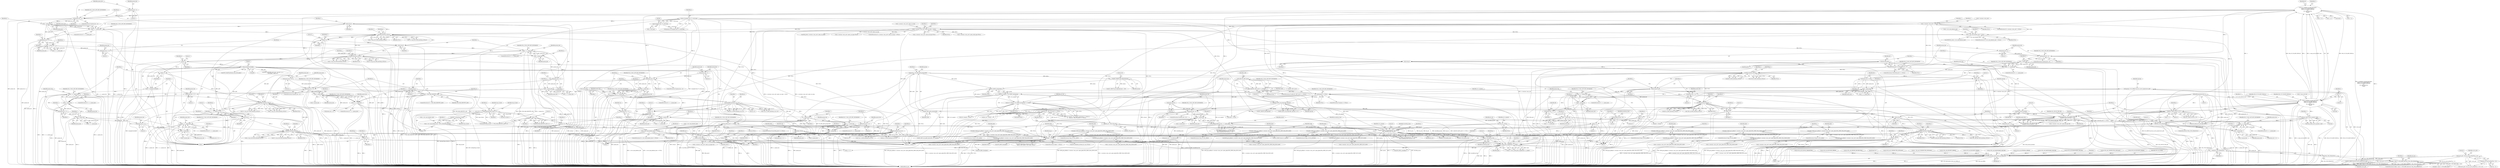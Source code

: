digraph "0_openssl_ce325c60c74b0fa784f5872404b722e120e5cab0_0@pointer" {
"1001540" [label="(Call,SSL_USE_SIGALGS(s))"];
"1001447" [label="(Call,SSL_USE_SIGALGS(s))"];
"1000184" [label="(Call,s->method->ssl_get_message(s,\n\t\tSSL3_ST_CR_KEY_EXCH_A,\n\t\tSSL3_ST_CR_KEY_EXCH_B,\n\t\t-1,\n\t\ts->max_cert_list,\n\t\t&ok))"];
"1000128" [label="(MethodParameterIn,SSL *s)"];
"1000188" [label="(Call,-1)"];
"1000728" [label="(Call,srp_verify_server_param(s, &al))"];
"1001115" [label="(Call,ssl_security(s, SSL_SECOP_TMP_DH,\n\t\t\t\t\t\tDH_security_bits(dh), 0, dh))"];
"1001118" [label="(Call,DH_security_bits(dh))"];
"1000956" [label="(Call,dh=DH_new())"];
"1001229" [label="(Call,tls1_check_curve(s, p, 3))"];
"1000282" [label="(Call,p=(unsigned char *)s->init_msg)"];
"1000284" [label="(Call,(unsigned char *)s->init_msg)"];
"1001462" [label="(Call,tls12_check_peer_sigalg(&md, s, p, pkey))"];
"1001107" [label="(Call,p+=i)"];
"1001098" [label="(Call,BN_bin2bn(p,i,NULL))"];
"1001075" [label="(Call,n2s(p,i))"];
"1001058" [label="(Call,p+=i)"];
"1001049" [label="(Call,BN_bin2bn(p,i,NULL))"];
"1001026" [label="(Call,n2s(p,i))"];
"1001009" [label="(Call,p+=i)"];
"1001000" [label="(Call,BN_bin2bn(p,i,NULL))"];
"1000977" [label="(Call,n2s(p,i))"];
"1000981" [label="(Call,i > n - param_len)"];
"1000983" [label="(Call,n - param_len)"];
"1000969" [label="(Call,param_len > n)"];
"1000965" [label="(Call,param_len = 2)"];
"1000182" [label="(Call,n=s->method->ssl_get_message(s,\n\t\tSSL3_ST_CR_KEY_EXCH_A,\n\t\tSSL3_ST_CR_KEY_EXCH_B,\n\t\t-1,\n\t\ts->max_cert_list,\n\t\t&ok))"];
"1000955" [label="(Call,(dh=DH_new()) == NULL)"];
"1000290" [label="(Call,s->session->sess_cert != NULL)"];
"1000299" [label="(Call,s->session->sess_cert->peer_rsa_tmp != NULL)"];
"1001030" [label="(Call,i > n - param_len)"];
"1001032" [label="(Call,n - param_len)"];
"1001015" [label="(Call,n - param_len)"];
"1000991" [label="(Call,param_len += i)"];
"1001023" [label="(Call,param_len += 2)"];
"1001079" [label="(Call,i > n - param_len)"];
"1001081" [label="(Call,n - param_len)"];
"1001064" [label="(Call,n - param_len)"];
"1001040" [label="(Call,param_len += i)"];
"1001072" [label="(Call,param_len += 2)"];
"1000631" [label="(Call,(unsigned int)(p[0]))"];
"1000612" [label="(Call,p+=i)"];
"1000603" [label="(Call,BN_bin2bn(p,i,NULL))"];
"1000578" [label="(Call,n2s(p,i))"];
"1000561" [label="(Call,p+=i)"];
"1000552" [label="(Call,BN_bin2bn(p,i,NULL))"];
"1000527" [label="(Call,n2s(p,i))"];
"1000531" [label="(Call,i > n - param_len)"];
"1000533" [label="(Call,n - param_len)"];
"1000519" [label="(Call,param_len > n)"];
"1000515" [label="(Call,param_len = 2)"];
"1000582" [label="(Call,i > n - param_len)"];
"1000584" [label="(Call,n - param_len)"];
"1000567" [label="(Call,n - param_len)"];
"1000541" [label="(Call,param_len += i)"];
"1000575" [label="(Call,param_len += 2)"];
"1000906" [label="(Call,p+=i)"];
"1000895" [label="(Call,BN_bin2bn(p,i,rsa->e))"];
"1000872" [label="(Call,n2s(p,i))"];
"1000855" [label="(Call,p+=i)"];
"1000844" [label="(Call,BN_bin2bn(p,i,rsa->n))"];
"1000821" [label="(Call,n2s(p,i))"];
"1000825" [label="(Call,i > n - param_len)"];
"1000827" [label="(Call,n - param_len)"];
"1000813" [label="(Call,param_len > n)"];
"1000809" [label="(Call,param_len = 2)"];
"1000876" [label="(Call,i > n - param_len)"];
"1000878" [label="(Call,n - param_len)"];
"1000861" [label="(Call,n - param_len)"];
"1000835" [label="(Call,param_len += i)"];
"1000869" [label="(Call,param_len += 2)"];
"1000720" [label="(Call,p+=i)"];
"1000711" [label="(Call,BN_bin2bn(p,i,NULL))"];
"1000686" [label="(Call,n2s(p,i))"];
"1000669" [label="(Call,p+=i)"];
"1000660" [label="(Call,BN_bin2bn(p,i,NULL))"];
"1000636" [label="(Call,p++)"];
"1000639" [label="(Call,i > n - param_len)"];
"1000629" [label="(Call,i = (unsigned int)(p[0]))"];
"1000641" [label="(Call,n - param_len)"];
"1000618" [label="(Call,n - param_len)"];
"1000592" [label="(Call,param_len += i)"];
"1000626" [label="(Call,param_len += 1)"];
"1000690" [label="(Call,i > n - param_len)"];
"1000692" [label="(Call,n - param_len)"];
"1000675" [label="(Call,n - param_len)"];
"1000649" [label="(Call,param_len += i)"];
"1000683" [label="(Call,param_len += 2)"];
"1001362" [label="(Call,p+=encoded_pt_len)"];
"1001344" [label="(Call,EC_POINT_oct2point(group, srvr_ecpoint, \n\t\t\tp, encoded_pt_len, bn_ctx))"];
"1001316" [label="(Call,EC_POINT_new(group))"];
"1001282" [label="(Call,group = EC_KEY_get0_group(ecdh))"];
"1001284" [label="(Call,EC_KEY_get0_group(ecdh))"];
"1001271" [label="(Call,EC_KEY_set_group(ecdh, ngroup))"];
"1001206" [label="(Call,ecdh=EC_KEY_new())"];
"1001261" [label="(Call,ngroup == NULL)"];
"1001256" [label="(Call,ngroup = EC_GROUP_new_by_curve_name(curve_nid))"];
"1001258" [label="(Call,EC_GROUP_new_by_curve_name(curve_nid))"];
"1001240" [label="(Call,curve_nid = tls1_ec_curve_id2nid(*(p + 2)))"];
"1001242" [label="(Call,tls1_ec_curve_id2nid(*(p + 2)))"];
"1001205" [label="(Call,(ecdh=EC_KEY_new()) == NULL)"];
"1001297" [label="(Call,EC_GROUP_get_degree(group))"];
"1001314" [label="(Call,srvr_ecpoint = EC_POINT_new(group))"];
"1001333" [label="(Call,p+=1)"];
"1001308" [label="(Call,p+=3)"];
"1001338" [label="(Call,encoded_pt_len > n - param_len)"];
"1001329" [label="(Call,encoded_pt_len = *p)"];
"1001340" [label="(Call,n - param_len)"];
"1001219" [label="(Call,param_len > n)"];
"1001215" [label="(Call,param_len=4)"];
"1001320" [label="(Call,bn_ctx = BN_CTX_new())"];
"1000164" [label="(Call,*bn_ctx = NULL)"];
"1000503" [label="(Call,p+=i)"];
"1000462" [label="(Call,1-i)"];
"1000451" [label="(Call,memcpy(tmp_id_hint, p, i))"];
"1000422" [label="(Call,n2s(p,i))"];
"1000438" [label="(Call,i > n - param_len)"];
"1000426" [label="(Call,i > PSK_MAX_IDENTITY_LEN)"];
"1000440" [label="(Call,n - param_len)"];
"1000414" [label="(Call,param_len > n)"];
"1000410" [label="(Call,param_len = 2)"];
"1001442" [label="(Call,pkey != NULL)"];
"1000741" [label="(Call,pkey=X509_get_pubkey(s->session->sess_cert->peer_pkeys[SSL_PKEY_RSA_ENC].x509))"];
"1000743" [label="(Call,X509_get_pubkey(s->session->sess_cert->peer_pkeys[SSL_PKEY_RSA_ENC].x509))"];
"1001391" [label="(Call,pkey=X509_get_pubkey(s->session->sess_cert->peer_pkeys[SSL_PKEY_ECC].x509))"];
"1001393" [label="(Call,X509_get_pubkey(s->session->sess_cert->peer_pkeys[SSL_PKEY_ECC].x509))"];
"1000144" [label="(Call,*pkey=NULL)"];
"1000760" [label="(Call,pkey=X509_get_pubkey(s->session->sess_cert->peer_pkeys[SSL_PKEY_DSA_SIGN].x509))"];
"1000762" [label="(Call,X509_get_pubkey(s->session->sess_cert->peer_pkeys[SSL_PKEY_DSA_SIGN].x509))"];
"1000916" [label="(Call,pkey=X509_get_pubkey(s->session->sess_cert->peer_pkeys[SSL_PKEY_RSA_ENC].x509))"];
"1000918" [label="(Call,X509_get_pubkey(s->session->sess_cert->peer_pkeys[SSL_PKEY_RSA_ENC].x509))"];
"1001134" [label="(Call,pkey=X509_get_pubkey(s->session->sess_cert->peer_pkeys[SSL_PKEY_RSA_ENC].x509))"];
"1001136" [label="(Call,X509_get_pubkey(s->session->sess_cert->peer_pkeys[SSL_PKEY_RSA_ENC].x509))"];
"1001153" [label="(Call,pkey=X509_get_pubkey(s->session->sess_cert->peer_pkeys[SSL_PKEY_DSA_SIGN].x509))"];
"1001155" [label="(Call,X509_get_pubkey(s->session->sess_cert->peer_pkeys[SSL_PKEY_DSA_SIGN].x509))"];
"1001372" [label="(Call,pkey=X509_get_pubkey(s->session->sess_cert->peer_pkeys[SSL_PKEY_RSA_ENC].x509))"];
"1001374" [label="(Call,X509_get_pubkey(s->session->sess_cert->peer_pkeys[SSL_PKEY_RSA_ENC].x509))"];
"1000488" [label="(Call,s->ctx->psk_identity_hint == NULL)"];
"1000479" [label="(Call,s->ctx->psk_identity_hint = BUF_strdup(tmp_id_hint))"];
"1000485" [label="(Call,BUF_strdup(tmp_id_hint))"];
"1000466" [label="(Call,s->ctx->psk_identity_hint != NULL)"];
"1000799" [label="(Call,(rsa=RSA_new()) == NULL)"];
"1000800" [label="(Call,rsa=RSA_new())"];
"1001313" [label="(Call,(srvr_ecpoint = EC_POINT_new(group)) == NULL)"];
"1001319" [label="(Call,(bn_ctx = BN_CTX_new()) == NULL)"];
"1001539" [label="(Call,!SSL_USE_SIGALGS(s))"];
"1001533" [label="(Call,pkey->type == EVP_PKEY_RSA && !SSL_USE_SIGALGS(s))"];
"1001755" [label="(Call,ssl3_send_alert(s,SSL3_AL_FATAL,al))"];
"1000693" [label="(Identifier,n)"];
"1000968" [label="(ControlStructure,if (param_len > n))"];
"1000641" [label="(Call,n - param_len)"];
"1001110" [label="(Call,n-=param_len)"];
"1000966" [label="(Identifier,param_len)"];
"1000642" [label="(Identifier,n)"];
"1001028" [label="(Identifier,i)"];
"1000821" [label="(Call,n2s(p,i))"];
"1001101" [label="(Identifier,NULL)"];
"1000896" [label="(Identifier,p)"];
"1001090" [label="(Identifier,param_len)"];
"1000919" [label="(Call,s->session->sess_cert->peer_pkeys[SSL_PKEY_RSA_ENC].x509)"];
"1000897" [label="(Identifier,i)"];
"1000677" [label="(Identifier,param_len)"];
"1000164" [label="(Call,*bn_ctx = NULL)"];
"1000186" [label="(Identifier,SSL3_ST_CR_KEY_EXCH_A)"];
"1001350" [label="(Literal,0)"];
"1001374" [label="(Call,X509_get_pubkey(s->session->sess_cert->peer_pkeys[SSL_PKEY_RSA_ENC].x509))"];
"1000505" [label="(Identifier,i)"];
"1000182" [label="(Call,n=s->method->ssl_get_message(s,\n\t\tSSL3_ST_CR_KEY_EXCH_A,\n\t\tSSL3_ST_CR_KEY_EXCH_B,\n\t\t-1,\n\t\ts->max_cert_list,\n\t\t&ok))"];
"1001486" [label="(Call,p += 2)"];
"1001314" [label="(Call,srvr_ecpoint = EC_POINT_new(group))"];
"1000606" [label="(Identifier,NULL)"];
"1001366" [label="(Literal,0)"];
"1000791" [label="(Call,al=SSL_AD_UNEXPECTED_MESSAGE)"];
"1000829" [label="(Identifier,param_len)"];
"1000646" [label="(Identifier,SSL_F_SSL3_GET_KEY_EXCHANGE)"];
"1001460" [label="(Call,rv = tls12_check_peer_sigalg(&md, s, p, pkey))"];
"1000688" [label="(Identifier,i)"];
"1000516" [label="(Identifier,param_len)"];
"1001533" [label="(Call,pkey->type == EVP_PKEY_RSA && !SSL_USE_SIGALGS(s))"];
"1000840" [label="(Call,rsa->n=BN_bin2bn(p,i,rsa->n))"];
"1000561" [label="(Call,p+=i)"];
"1001207" [label="(Identifier,ecdh)"];
"1001372" [label="(Call,pkey=X509_get_pubkey(s->session->sess_cert->peer_pkeys[SSL_PKEY_RSA_ENC].x509))"];
"1000426" [label="(Call,i > PSK_MAX_IDENTITY_LEN)"];
"1000815" [label="(Identifier,n)"];
"1000553" [label="(Identifier,p)"];
"1001256" [label="(Call,ngroup = EC_GROUP_new_by_curve_name(curve_nid))"];
"1001134" [label="(Call,pkey=X509_get_pubkey(s->session->sess_cert->peer_pkeys[SSL_PKEY_RSA_ENC].x509))"];
"1001760" [label="(Call,EVP_PKEY_free(pkey))"];
"1000515" [label="(Call,param_len = 2)"];
"1000507" [label="(Identifier,n)"];
"1001405" [label="(Call,EC_KEY_set_public_key(ecdh, srvr_ecpoint))"];
"1001220" [label="(Identifier,param_len)"];
"1001077" [label="(Identifier,i)"];
"1001422" [label="(Call,bn_ctx = NULL)"];
"1000661" [label="(Identifier,p)"];
"1000801" [label="(Identifier,rsa)"];
"1000533" [label="(Call,n - param_len)"];
"1001333" [label="(Call,p+=1)"];
"1001297" [label="(Call,EC_GROUP_get_degree(group))"];
"1000431" [label="(Identifier,al)"];
"1000955" [label="(Call,(dh=DH_new()) == NULL)"];
"1000742" [label="(Identifier,pkey)"];
"1000823" [label="(Identifier,i)"];
"1000280" [label="(Call,param=p=(unsigned char *)s->init_msg)"];
"1000657" [label="(Identifier,s)"];
"1001047" [label="(Identifier,dh)"];
"1001266" [label="(Identifier,SSL_F_SSL3_GET_KEY_EXCHANGE)"];
"1000494" [label="(Identifier,NULL)"];
"1000191" [label="(Identifier,s)"];
"1001642" [label="(Call,al=SSL_AD_DECRYPT_ERROR)"];
"1001757" [label="(Identifier,SSL3_AL_FATAL)"];
"1000488" [label="(Call,s->ctx->psk_identity_hint == NULL)"];
"1001375" [label="(Call,s->session->sess_cert->peer_pkeys[SSL_PKEY_RSA_ENC].x509)"];
"1000676" [label="(Identifier,n)"];
"1000810" [label="(Identifier,param_len)"];
"1000832" [label="(Identifier,SSL_F_SSL3_GET_KEY_EXCHANGE)"];
"1000992" [label="(Identifier,param_len)"];
"1000683" [label="(Call,param_len += 2)"];
"1001212" [label="(Identifier,SSL_F_SSL3_GET_KEY_EXCHANGE)"];
"1001094" [label="(Call,dh->pub_key=BN_bin2bn(p,i,NULL))"];
"1001176" [label="(Call,dh=NULL)"];
"1001079" [label="(Call,i > n - param_len)"];
"1001626" [label="(Call,RSA_verify(NID_md5_sha1, md_buf, j, p, n,\n\t\t\t\t\t\t\t\tpkey->pkey.rsa))"];
"1000464" [label="(Identifier,i)"];
"1000579" [label="(Identifier,p)"];
"1000895" [label="(Call,BN_bin2bn(p,i,rsa->e))"];
"1000962" [label="(Identifier,SSL_F_SSL3_GET_KEY_EXCHANGE)"];
"1000636" [label="(Call,p++)"];
"1000694" [label="(Identifier,param_len)"];
"1001339" [label="(Identifier,encoded_pt_len)"];
"1000585" [label="(Identifier,n)"];
"1000451" [label="(Call,memcpy(tmp_id_hint, p, i))"];
"1000187" [label="(Identifier,SSL3_ST_CR_KEY_EXCH_B)"];
"1000565" [label="(Call,2 > n - param_len)"];
"1000631" [label="(Call,(unsigned int)(p[0]))"];
"1001340" [label="(Call,n - param_len)"];
"1001532" [label="(ControlStructure,if (pkey->type == EVP_PKEY_RSA && !SSL_USE_SIGALGS(s)))"];
"1001722" [label="(Identifier,alg_a)"];
"1000514" [label="(Block,)"];
"1001209" [label="(Identifier,NULL)"];
"1001732" [label="(Call,ssl3_check_cert_and_algorithm(s))"];
"1000567" [label="(Call,n - param_len)"];
"1000639" [label="(Call,i > n - param_len)"];
"1000988" [label="(Identifier,SSL_F_SSL3_GET_KEY_EXCHANGE)"];
"1001029" [label="(ControlStructure,if (i > n - param_len))"];
"1001463" [label="(Call,&md)"];
"1000614" [label="(Identifier,i)"];
"1001189" [label="(Call,al=SSL_AD_ILLEGAL_PARAMETER)"];
"1000860" [label="(Literal,2)"];
"1000449" [label="(Identifier,param_len)"];
"1001201" [label="(Block,)"];
"1001082" [label="(Identifier,n)"];
"1000762" [label="(Call,X509_get_pubkey(s->session->sess_cert->peer_pkeys[SSL_PKEY_DSA_SIGN].x509))"];
"1001758" [label="(Identifier,al)"];
"1001387" [label="(ControlStructure,if (alg_a & SSL_aECDSA))"];
"1001059" [label="(Identifier,p)"];
"1000604" [label="(Identifier,p)"];
"1000401" [label="(Call,al=SSL_AD_DECODE_ERROR)"];
"1000529" [label="(Identifier,i)"];
"1000538" [label="(Identifier,SSL_F_SSL3_GET_KEY_EXCHANGE)"];
"1000857" [label="(Identifier,i)"];
"1000827" [label="(Call,n - param_len)"];
"1000744" [label="(Call,s->session->sess_cert->peer_pkeys[SSL_PKEY_RSA_ENC].x509)"];
"1000453" [label="(Identifier,p)"];
"1000457" [label="(Identifier,tmp_id_hint)"];
"1001098" [label="(Call,BN_bin2bn(p,i,NULL))"];
"1001322" [label="(Call,BN_CTX_new())"];
"1000563" [label="(Identifier,i)"];
"1000856" [label="(Identifier,p)"];
"1000524" [label="(Identifier,SSL_F_SSL3_GET_KEY_EXCHANGE)"];
"1000617" [label="(Literal,1)"];
"1000720" [label="(Call,p+=i)"];
"1001699" [label="(Call,EVP_VerifyFinal(&md_ctx,p,(int)n,pkey))"];
"1001320" [label="(Call,bn_ctx = BN_CTX_new())"];
"1001494" [label="(Identifier,md)"];
"1000549" [label="(Identifier,s)"];
"1000674" [label="(Literal,2)"];
"1000798" [label="(ControlStructure,if ((rsa=RSA_new()) == NULL))"];
"1001081" [label="(Call,n - param_len)"];
"1001323" [label="(Identifier,NULL)"];
"1000555" [label="(Identifier,NULL)"];
"1000813" [label="(Call,param_len > n)"];
"1000977" [label="(Call,n2s(p,i))"];
"1000419" [label="(Identifier,SSL_F_SSL3_GET_KEY_EXCHANGE)"];
"1001448" [label="(Identifier,s)"];
"1001023" [label="(Call,param_len += 2)"];
"1000711" [label="(Call,BN_bin2bn(p,i,NULL))"];
"1000779" [label="(Block,)"];
"1000873" [label="(Identifier,p)"];
"1001228" [label="(Call,!tls1_check_curve(s, p, 3))"];
"1000874" [label="(Identifier,i)"];
"1000799" [label="(Call,(rsa=RSA_new()) == NULL)"];
"1000530" [label="(ControlStructure,if (i > n - param_len))"];
"1000440" [label="(Call,n - param_len)"];
"1000303" [label="(Identifier,s)"];
"1000835" [label="(Call,param_len += i)"];
"1001373" [label="(Identifier,pkey)"];
"1001296" [label="(Call,EC_GROUP_get_degree(group) > 163)"];
"1000814" [label="(Identifier,param_len)"];
"1000871" [label="(Literal,2)"];
"1000528" [label="(Identifier,p)"];
"1000842" [label="(Identifier,rsa)"];
"1000596" [label="(Call,!(s->srp_ctx.g=BN_bin2bn(p,i,NULL)))"];
"1001343" [label="(Call,EC_POINT_oct2point(group, srvr_ecpoint, \n\t\t\tp, encoded_pt_len, bn_ctx) == 0)"];
"1000729" [label="(Identifier,s)"];
"1001001" [label="(Identifier,p)"];
"1001044" [label="(Call,!(dh->g=BN_bin2bn(p,i,NULL)))"];
"1000859" [label="(Call,2 > n - param_len)"];
"1000193" [label="(Call,&ok)"];
"1000577" [label="(Literal,2)"];
"1000954" [label="(ControlStructure,if ((dh=DH_new()) == NULL))"];
"1001301" [label="(Call,al=SSL_AD_EXPORT_RESTRICTION)"];
"1000981" [label="(Call,i > n - param_len)"];
"1000979" [label="(Identifier,i)"];
"1000982" [label="(Identifier,i)"];
"1000415" [label="(Identifier,param_len)"];
"1000521" [label="(Identifier,n)"];
"1001546" [label="(Identifier,j)"];
"1001009" [label="(Call,p+=i)"];
"1001663" [label="(Call,EVP_VerifyInit_ex(&md_ctx, md, NULL))"];
"1001010" [label="(Identifier,p)"];
"1001309" [label="(Identifier,p)"];
"1000298" [label="(ControlStructure,if (s->session->sess_cert->peer_rsa_tmp != NULL))"];
"1000880" [label="(Identifier,param_len)"];
"1001073" [label="(Identifier,param_len)"];
"1000594" [label="(Identifier,i)"];
"1001270" [label="(Call,EC_KEY_set_group(ecdh, ngroup) == 0)"];
"1000603" [label="(Call,BN_bin2bn(p,i,NULL))"];
"1001244" [label="(Call,p + 2)"];
"1001217" [label="(Literal,4)"];
"1000413" [label="(ControlStructure,if (param_len > n))"];
"1001155" [label="(Call,X509_get_pubkey(s->session->sess_cert->peer_pkeys[SSL_PKEY_DSA_SIGN].x509))"];
"1000580" [label="(Identifier,i)"];
"1000313" [label="(Identifier,s)"];
"1001759" [label="(JumpTarget,err:)"];
"1001406" [label="(Identifier,ecdh)"];
"1000620" [label="(Identifier,param_len)"];
"1001337" [label="(Call,(encoded_pt_len > n - param_len) ||\n\t\t    (EC_POINT_oct2point(group, srvr_ecpoint, \n\t\t\tp, encoded_pt_len, bn_ctx) == 0))"];
"1000727" [label="(Call,!srp_verify_server_param(s, &al))"];
"1001107" [label="(Call,p+=i)"];
"1001111" [label="(Identifier,n)"];
"1000886" [label="(Call,param_len += i)"];
"1001086" [label="(Identifier,SSL_F_SSL3_GET_KEY_EXCHANGE)"];
"1001003" [label="(Identifier,NULL)"];
"1000628" [label="(Literal,1)"];
"1001118" [label="(Call,DH_security_bits(dh))"];
"1001117" [label="(Identifier,SSL_SECOP_TMP_DH)"];
"1001015" [label="(Call,n - param_len)"];
"1000974" [label="(Identifier,SSL_F_SSL3_GET_KEY_EXCHANGE)"];
"1001434" [label="(Call,al=SSL_AD_UNEXPECTED_MESSAGE)"];
"1001154" [label="(Identifier,pkey)"];
"1000586" [label="(Identifier,param_len)"];
"1000291" [label="(Call,s->session->sess_cert)"];
"1000627" [label="(Identifier,param_len)"];
"1000877" [label="(Identifier,i)"];
"1000862" [label="(Identifier,n)"];
"1001505" [label="(Call,n2s(p,i))"];
"1001321" [label="(Identifier,bn_ctx)"];
"1001258" [label="(Call,EC_GROUP_new_by_curve_name(curve_nid))"];
"1000491" [label="(Identifier,s)"];
"1000489" [label="(Call,s->ctx->psk_identity_hint)"];
"1000517" [label="(Literal,2)"];
"1001032" [label="(Call,n - param_len)"];
"1000462" [label="(Call,1-i)"];
"1000480" [label="(Call,s->ctx->psk_identity_hint)"];
"1000662" [label="(Identifier,i)"];
"1000582" [label="(Call,i > n - param_len)"];
"1000149" [label="(Identifier,md)"];
"1001000" [label="(Call,BN_bin2bn(p,i,NULL))"];
"1000414" [label="(Call,param_len > n)"];
"1000465" [label="(ControlStructure,if (s->ctx->psk_identity_hint != NULL))"];
"1000669" [label="(Call,p+=i)"];
"1000743" [label="(Call,X509_get_pubkey(s->session->sess_cert->peer_pkeys[SSL_PKEY_RSA_ENC].x509))"];
"1001049" [label="(Call,BN_bin2bn(p,i,NULL))"];
"1000971" [label="(Identifier,n)"];
"1001050" [label="(Identifier,p)"];
"1000836" [label="(Identifier,param_len)"];
"1001348" [label="(Identifier,encoded_pt_len)"];
"1001417" [label="(Call,ecdh=NULL)"];
"1000497" [label="(Identifier,al)"];
"1000482" [label="(Identifier,s)"];
"1000428" [label="(Identifier,PSK_MAX_IDENTITY_LEN)"];
"1000383" [label="(Identifier,s)"];
"1000803" [label="(Identifier,NULL)"];
"1001030" [label="(Call,i > n - param_len)"];
"1000847" [label="(Call,rsa->n)"];
"1001465" [label="(Identifier,s)"];
"1000552" [label="(Call,BN_bin2bn(p,i,NULL))"];
"1001229" [label="(Call,tls1_check_curve(s, p, 3))"];
"1001149" [label="(ControlStructure,if (alg_a & SSL_aDSS))"];
"1000638" [label="(ControlStructure,if (i > n - param_len))"];
"1001467" [label="(Identifier,pkey)"];
"1000411" [label="(Identifier,param_len)"];
"1000649" [label="(Call,param_len += i)"];
"1000700" [label="(Call,param_len += i)"];
"1000630" [label="(Identifier,i)"];
"1000883" [label="(Identifier,SSL_F_SSL3_GET_KEY_EXCHANGE)"];
"1000909" [label="(Call,n-=param_len)"];
"1000188" [label="(Call,-1)"];
"1000283" [label="(Identifier,p)"];
"1001466" [label="(Identifier,p)"];
"1000637" [label="(Identifier,p)"];
"1000844" [label="(Call,BN_bin2bn(p,i,rsa->n))"];
"1000146" [label="(Identifier,NULL)"];
"1000837" [label="(Identifier,i)"];
"1001299" [label="(Literal,163)"];
"1001338" [label="(Call,encoded_pt_len > n - param_len)"];
"1000818" [label="(Identifier,SSL_F_SSL3_GET_KEY_EXCHANGE)"];
"1001541" [label="(Identifier,s)"];
"1001763" [label="(Call,rsa != NULL)"];
"1000898" [label="(Call,rsa->e)"];
"1001363" [label="(Identifier,p)"];
"1000234" [label="(Call,al = SSL_AD_UNEXPECTED_MESSAGE)"];
"1000959" [label="(Identifier,NULL)"];
"1001075" [label="(Call,n2s(p,i))"];
"1001034" [label="(Identifier,param_len)"];
"1001420" [label="(Call,BN_CTX_free(bn_ctx))"];
"1000756" [label="(ControlStructure,if (alg_a & SSL_aDSS))"];
"1000965" [label="(Call,param_len = 2)"];
"1001271" [label="(Call,EC_KEY_set_group(ecdh, ngroup))"];
"1000343" [label="(Call,s->session->sess_cert->peer_dh_tmp=NULL)"];
"1000184" [label="(Call,s->method->ssl_get_message(s,\n\t\tSSL3_ST_CR_KEY_EXCH_A,\n\t\tSSL3_ST_CR_KEY_EXCH_B,\n\t\t-1,\n\t\ts->max_cert_list,\n\t\t&ok))"];
"1000910" [label="(Identifier,n)"];
"1000467" [label="(Call,s->ctx->psk_identity_hint)"];
"1000527" [label="(Call,n2s(p,i))"];
"1000828" [label="(Identifier,n)"];
"1000806" [label="(Identifier,SSL_F_SSL3_GET_KEY_EXCHANGE)"];
"1001204" [label="(ControlStructure,if ((ecdh=EC_KEY_new()) == NULL))"];
"1000760" [label="(Call,pkey=X509_get_pubkey(s->session->sess_cert->peer_pkeys[SSL_PKEY_DSA_SIGN].x509))"];
"1001230" [label="(Identifier,s)"];
"1000996" [label="(Call,dh->p=BN_bin2bn(p,i,NULL))"];
"1001024" [label="(Identifier,param_len)"];
"1000673" [label="(Call,2 > n - param_len)"];
"1001442" [label="(Call,pkey != NULL)"];
"1000445" [label="(Identifier,SSL_F_SSL3_GET_KEY_EXCHANGE)"];
"1000504" [label="(Identifier,p)"];
"1001093" [label="(Call,!(dh->pub_key=BN_bin2bn(p,i,NULL)))"];
"1000532" [label="(Identifier,i)"];
"1000691" [label="(Identifier,i)"];
"1001114" [label="(Call,!ssl_security(s, SSL_SECOP_TMP_DH,\n\t\t\t\t\t\tDH_security_bits(dh), 0, dh))"];
"1001241" [label="(Identifier,curve_nid)"];
"1000879" [label="(Identifier,n)"];
"1001341" [label="(Identifier,n)"];
"1000618" [label="(Call,n - param_len)"];
"1000737" [label="(ControlStructure,if (alg_a & SSL_aRSA))"];
"1001330" [label="(Identifier,encoded_pt_len)"];
"1000165" [label="(Identifier,bn_ctx)"];
"1000455" [label="(Call,memset(tmp_id_hint+i, 0, PSK_MAX_IDENTITY_LEN+1-i))"];
"1001074" [label="(Literal,2)"];
"1000629" [label="(Call,i = (unsigned int)(p[0]))"];
"1000589" [label="(Identifier,SSL_F_SSL3_GET_KEY_EXCHANGE)"];
"1000704" [label="(Call,!(s->srp_ctx.B=BN_bin2bn(p,i,NULL)))"];
"1001240" [label="(Call,curve_nid = tls1_ec_curve_id2nid(*(p + 2)))"];
"1000875" [label="(ControlStructure,if (i > n - param_len))"];
"1000412" [label="(Literal,2)"];
"1000685" [label="(Literal,2)"];
"1001037" [label="(Identifier,SSL_F_SSL3_GET_KEY_EXCHANGE)"];
"1001262" [label="(Identifier,ngroup)"];
"1000956" [label="(Call,dh=DH_new())"];
"1000809" [label="(Call,param_len = 2)"];
"1000839" [label="(Call,!(rsa->n=BN_bin2bn(p,i,rsa->n)))"];
"1000985" [label="(Identifier,param_len)"];
"1001232" [label="(Literal,3)"];
"1000437" [label="(ControlStructure,if (i > n - param_len))"];
"1001100" [label="(Identifier,i)"];
"1000812" [label="(ControlStructure,if (param_len > n))"];
"1000870" [label="(Identifier,param_len)"];
"1000296" [label="(Identifier,NULL)"];
"1001444" [label="(Identifier,NULL)"];
"1000763" [label="(Call,s->session->sess_cert->peer_pkeys[SSL_PKEY_DSA_SIGN].x509)"];
"1000660" [label="(Call,BN_bin2bn(p,i,NULL))"];
"1000307" [label="(Identifier,NULL)"];
"1000890" [label="(Call,!(rsa->e=BN_bin2bn(p,i,rsa->e)))"];
"1001539" [label="(Call,!SSL_USE_SIGALGS(s))"];
"1000855" [label="(Call,p+=i)"];
"1000534" [label="(Identifier,n)"];
"1000845" [label="(Identifier,p)"];
"1000970" [label="(Identifier,param_len)"];
"1001345" [label="(Identifier,group)"];
"1001443" [label="(Identifier,pkey)"];
"1001014" [label="(Literal,2)"];
"1001065" [label="(Identifier,n)"];
"1001282" [label="(Call,group = EC_KEY_get0_group(ecdh))"];
"1001218" [label="(ControlStructure,if (param_len > n))"];
"1001331" [label="(Call,*p)"];
"1000980" [label="(ControlStructure,if (i > n - param_len))"];
"1000282" [label="(Call,p=(unsigned char *)s->init_msg)"];
"1001031" [label="(Identifier,i)"];
"1001011" [label="(Identifier,i)"];
"1000463" [label="(Literal,1)"];
"1000802" [label="(Call,RSA_new())"];
"1000129" [label="(Block,)"];
"1000569" [label="(Identifier,param_len)"];
"1001362" [label="(Call,p+=encoded_pt_len)"];
"1000730" [label="(Call,&al)"];
"1001040" [label="(Call,param_len += i)"];
"1000472" [label="(Identifier,NULL)"];
"1001349" [label="(Identifier,bn_ctx)"];
"1000863" [label="(Identifier,param_len)"];
"1001368" [label="(ControlStructure,if (alg_a & SSL_aRSA))"];
"1000605" [label="(Identifier,i)"];
"1001313" [label="(Call,(srvr_ecpoint = EC_POINT_new(group)) == NULL)"];
"1001356" [label="(Call,param_len += encoded_pt_len)"];
"1001344" [label="(Call,EC_POINT_oct2point(group, srvr_ecpoint, \n\t\t\tp, encoded_pt_len, bn_ctx))"];
"1000876" [label="(Call,i > n - param_len)"];
"1001739" [label="(Call,n != 0)"];
"1001033" [label="(Identifier,n)"];
"1001453" [label="(Literal,2)"];
"1000633" [label="(Call,p[0])"];
"1001078" [label="(ControlStructure,if (i > n - param_len))"];
"1000593" [label="(Identifier,param_len)"];
"1000998" [label="(Identifier,dh)"];
"1001342" [label="(Identifier,param_len)"];
"1001392" [label="(Identifier,pkey)"];
"1001394" [label="(Call,s->session->sess_cert->peer_pkeys[SSL_PKEY_ECC].x509)"];
"1001231" [label="(Identifier,p)"];
"1000518" [label="(ControlStructure,if (param_len > n))"];
"1000826" [label="(Identifier,i)"];
"1001208" [label="(Call,EC_KEY_new())"];
"1001452" [label="(Call,2 > n)"];
"1000953" [label="(Block,)"];
"1001359" [label="(Call,n-=param_len)"];
"1001116" [label="(Identifier,s)"];
"1001427" [label="(Call,srvr_ecpoint = NULL)"];
"1001119" [label="(Identifier,dh)"];
"1001013" [label="(Call,2 > n - param_len)"];
"1000891" [label="(Call,rsa->e=BN_bin2bn(p,i,rsa->e))"];
"1001239" [label="(Call,(curve_nid = tls1_ec_curve_id2nid(*(p + 2))) == 0)"];
"1000576" [label="(Identifier,param_len)"];
"1001259" [label="(Identifier,curve_nid)"];
"1001747" [label="(Call,EVP_PKEY_free(pkey))"];
"1001026" [label="(Call,n2s(p,i))"];
"1000466" [label="(Call,s->ctx->psk_identity_hint != NULL)"];
"1001755" [label="(Call,ssl3_send_alert(s,SSL3_AL_FATAL,al))"];
"1001446" [label="(ControlStructure,if (SSL_USE_SIGALGS(s)))"];
"1000991" [label="(Call,param_len += i)"];
"1000578" [label="(Call,n2s(p,i))"];
"1000190" [label="(Call,s->max_cert_list)"];
"1000506" [label="(Call,n-=param_len)"];
"1001769" [label="(Call,dh != NULL)"];
"1000671" [label="(Identifier,i)"];
"1000724" [label="(Identifier,n)"];
"1001017" [label="(Identifier,param_len)"];
"1000612" [label="(Call,p+=i)"];
"1001064" [label="(Call,n - param_len)"];
"1001334" [label="(Identifier,p)"];
"1000183" [label="(Identifier,n)"];
"1000485" [label="(Call,BUF_strdup(tmp_id_hint))"];
"1000995" [label="(Call,!(dh->p=BN_bin2bn(p,i,NULL)))"];
"1000692" [label="(Call,n - param_len)"];
"1000800" [label="(Call,rsa=RSA_new())"];
"1000723" [label="(Call,n-=param_len)"];
"1000654" [label="(Call,s->srp_ctx.s=BN_bin2bn(p,i,NULL))"];
"1000651" [label="(Identifier,i)"];
"1001242" [label="(Call,tls1_ec_curve_id2nid(*(p + 2)))"];
"1000427" [label="(Identifier,i)"];
"1001066" [label="(Identifier,param_len)"];
"1001153" [label="(Call,pkey=X509_get_pubkey(s->session->sess_cert->peer_pkeys[SSL_PKEY_DSA_SIGN].x509))"];
"1000728" [label="(Call,srp_verify_server_param(s, &al))"];
"1000448" [label="(Call,param_len += i)"];
"1000199" [label="(Call,(int)n)"];
"1001665" [label="(Identifier,md_ctx)"];
"1000543" [label="(Identifier,i)"];
"1001393" [label="(Call,X509_get_pubkey(s->session->sess_cert->peer_pkeys[SSL_PKEY_ECC].x509))"];
"1000697" [label="(Identifier,SSL_F_SSL3_GET_KEY_EXCHANGE)"];
"1000519" [label="(Call,param_len > n)"];
"1000575" [label="(Call,param_len += 2)"];
"1001261" [label="(Call,ngroup == NULL)"];
"1001224" [label="(Identifier,SSL_F_SSL3_GET_KEY_EXCHANGE)"];
"1000284" [label="(Call,(unsigned char *)s->init_msg)"];
"1000967" [label="(Literal,2)"];
"1000487" [label="(ControlStructure,if (s->ctx->psk_identity_hint == NULL))"];
"1001654" [label="(Call,al=SSL_AD_DECRYPT_ERROR)"];
"1001709" [label="(Call,al=SSL_AD_DECRYPT_ERROR)"];
"1001052" [label="(Identifier,NULL)"];
"1001062" [label="(Call,2 > n - param_len)"];
"1000916" [label="(Call,pkey=X509_get_pubkey(s->session->sess_cert->peer_pkeys[SSL_PKEY_RSA_ENC].x509))"];
"1000425" [label="(ControlStructure,if (i > PSK_MAX_IDENTITY_LEN))"];
"1000712" [label="(Identifier,p)"];
"1001221" [label="(Identifier,n)"];
"1000439" [label="(Identifier,i)"];
"1001447" [label="(Call,SSL_USE_SIGALGS(s))"];
"1000597" [label="(Call,s->srp_ctx.g=BN_bin2bn(p,i,NULL))"];
"1000442" [label="(Identifier,param_len)"];
"1001219" [label="(Call,param_len > n)"];
"1000936" [label="(Call,s->session->sess_cert->peer_rsa_tmp=rsa)"];
"1000369" [label="(Call,s->session->sess_cert->peer_ecdh_tmp=NULL)"];
"1001216" [label="(Identifier,param_len)"];
"1000566" [label="(Literal,2)"];
"1000583" [label="(Identifier,i)"];
"1001099" [label="(Identifier,p)"];
"1001497" [label="(Call,2 > n)"];
"1000650" [label="(Identifier,param_len)"];
"1001002" [label="(Identifier,i)"];
"1001045" [label="(Call,dh->g=BN_bin2bn(p,i,NULL))"];
"1001123" [label="(Call,al=SSL_AD_HANDSHAKE_FAILURE)"];
"1000958" [label="(Call,DH_new())"];
"1001108" [label="(Identifier,p)"];
"1001565" [label="(Call,EVP_DigestInit_ex(&md_ctx,(num == 2)\n\t\t\t\t\t?s->ctx->md5:s->ctx->sha1, NULL))"];
"1001058" [label="(Call,p+=i)"];
"1001280" [label="(Call,EC_GROUP_free(ngroup))"];
"1000454" [label="(Identifier,i)"];
"1001130" [label="(ControlStructure,if (alg_a & SSL_aRSA))"];
"1000309" [label="(Call,RSA_free(s->session->sess_cert->peer_rsa_tmp))"];
"1000423" [label="(Identifier,p)"];
"1000878" [label="(Call,n - param_len)"];
"1000613" [label="(Identifier,p)"];
"1000824" [label="(ControlStructure,if (i > n - param_len))"];
"1001534" [label="(Call,pkey->type == EVP_PKEY_RSA)"];
"1001167" [label="(Call,s->session->sess_cert->peer_dh_tmp=dh)"];
"1001042" [label="(Identifier,i)"];
"1000714" [label="(Identifier,NULL)"];
"1001115" [label="(Call,ssl_security(s, SSL_SECOP_TMP_DH,\n\t\t\t\t\t\tDH_security_bits(dh), 0, dh))"];
"1001285" [label="(Identifier,ecdh)"];
"1000984" [label="(Identifier,n)"];
"1000917" [label="(Identifier,pkey)"];
"1000424" [label="(Identifier,i)"];
"1000686" [label="(Call,n2s(p,i))"];
"1000912" [label="(ControlStructure,if (alg_a & SSL_aRSA))"];
"1001249" [label="(Call,al=SSL_AD_INTERNAL_ERROR)"];
"1000408" [label="(Block,)"];
"1000189" [label="(Literal,1)"];
"1001215" [label="(Call,param_len=4)"];
"1001312" [label="(Call,((srvr_ecpoint = EC_POINT_new(group)) == NULL) ||\n\t\t    ((bn_ctx = BN_CTX_new()) == NULL))"];
"1001284" [label="(Call,EC_KEY_get0_group(ecdh))"];
"1000290" [label="(Call,s->session->sess_cert != NULL)"];
"1001247" [label="(Literal,0)"];
"1001080" [label="(Identifier,i)"];
"1000541" [label="(Call,param_len += i)"];
"1001776" [label="(Call,EC_POINT_free(srvr_ecpoint))"];
"1001292" [label="(Identifier,s)"];
"1000169" [label="(Identifier,srvr_ecpoint)"];
"1001315" [label="(Identifier,srvr_ecpoint)"];
"1001051" [label="(Identifier,i)"];
"1001171" [label="(Identifier,s)"];
"1000626" [label="(Call,param_len += 1)"];
"1001016" [label="(Identifier,n)"];
"1001257" [label="(Identifier,ngroup)"];
"1001135" [label="(Identifier,pkey)"];
"1000300" [label="(Call,s->session->sess_cert->peer_rsa_tmp)"];
"1000907" [label="(Identifier,p)"];
"1001319" [label="(Call,(bn_ctx = BN_CTX_new()) == NULL)"];
"1000410" [label="(Call,param_len = 2)"];
"1001060" [label="(Identifier,i)"];
"1001025" [label="(Literal,2)"];
"1001274" [label="(Literal,0)"];
"1001347" [label="(Identifier,p)"];
"1000670" [label="(Identifier,p)"];
"1000330" [label="(Identifier,s)"];
"1000957" [label="(Identifier,dh)"];
"1001136" [label="(Call,X509_get_pubkey(s->session->sess_cert->peer_pkeys[SSL_PKEY_RSA_ENC].x509))"];
"1001441" [label="(ControlStructure,if (pkey != NULL))"];
"1000846" [label="(Identifier,i)"];
"1001205" [label="(Call,(ecdh=EC_KEY_new()) == NULL)"];
"1000684" [label="(Identifier,param_len)"];
"1000640" [label="(Identifier,i)"];
"1001540" [label="(Call,SSL_USE_SIGALGS(s))"];
"1000978" [label="(Identifier,p)"];
"1001027" [label="(Identifier,p)"];
"1000690" [label="(Call,i > n - param_len)"];
"1001260" [label="(ControlStructure,if (ngroup == NULL))"];
"1001790" [label="(MethodReturn,int)"];
"1001156" [label="(Call,s->session->sess_cert->peer_pkeys[SSL_PKEY_DSA_SIGN].x509)"];
"1000562" [label="(Identifier,p)"];
"1001206" [label="(Call,ecdh=EC_KEY_new())"];
"1000616" [label="(Call,1 > n - param_len)"];
"1001272" [label="(Identifier,ecdh)"];
"1001137" [label="(Call,s->session->sess_cert->peer_pkeys[SSL_PKEY_RSA_ENC].x509)"];
"1000869" [label="(Call,param_len += 2)"];
"1000422" [label="(Call,n2s(p,i))"];
"1000689" [label="(ControlStructure,if (i > n - param_len))"];
"1000286" [label="(Call,s->init_msg)"];
"1000460" [label="(Call,PSK_MAX_IDENTITY_LEN+1-i)"];
"1000545" [label="(Call,!(s->srp_ctx.N=BN_bin2bn(p,i,NULL)))"];
"1000822" [label="(Identifier,p)"];
"1000185" [label="(Identifier,s)"];
"1000687" [label="(Identifier,p)"];
"1000166" [label="(Identifier,NULL)"];
"1000476" [label="(Identifier,s)"];
"1000722" [label="(Identifier,i)"];
"1001308" [label="(Call,p+=3)"];
"1000713" [label="(Identifier,i)"];
"1001243" [label="(Call,*(p + 2))"];
"1000546" [label="(Call,s->srp_ctx.N=BN_bin2bn(p,i,NULL))"];
"1000619" [label="(Identifier,n)"];
"1001120" [label="(Literal,0)"];
"1001076" [label="(Identifier,p)"];
"1000945" [label="(Call,rsa=NULL)"];
"1001063" [label="(Literal,2)"];
"1000416" [label="(Identifier,n)"];
"1000503" [label="(Call,p+=i)"];
"1001310" [label="(Literal,3)"];
"1000983" [label="(Call,n - param_len)"];
"1000531" [label="(Call,i > n - param_len)"];
"1000317" [label="(Call,s->session->sess_cert->peer_rsa_tmp=NULL)"];
"1000479" [label="(Call,s->ctx->psk_identity_hint = BUF_strdup(tmp_id_hint))"];
"1000663" [label="(Identifier,NULL)"];
"1000496" [label="(Call,al=SSL_AD_HANDSHAKE_FAILURE)"];
"1001364" [label="(Identifier,encoded_pt_len)"];
"1001273" [label="(Identifier,ngroup)"];
"1000741" [label="(Call,pkey=X509_get_pubkey(s->session->sess_cert->peer_pkeys[SSL_PKEY_RSA_ENC].x509))"];
"1000473" [label="(Call,OPENSSL_free(s->ctx->psk_identity_hint))"];
"1000761" [label="(Identifier,pkey)"];
"1001462" [label="(Call,tls12_check_peer_sigalg(&md, s, p, pkey))"];
"1000441" [label="(Identifier,n)"];
"1001072" [label="(Call,param_len += 2)"];
"1001041" [label="(Identifier,param_len)"];
"1001089" [label="(Call,param_len += i)"];
"1000535" [label="(Identifier,param_len)"];
"1000918" [label="(Call,X509_get_pubkey(s->session->sess_cert->peer_pkeys[SSL_PKEY_RSA_ENC].x509))"];
"1000289" [label="(ControlStructure,if (s->session->sess_cert != NULL))"];
"1000940" [label="(Identifier,s)"];
"1000520" [label="(Identifier,param_len)"];
"1000456" [label="(Call,tmp_id_hint+i)"];
"1000542" [label="(Identifier,param_len)"];
"1000568" [label="(Identifier,n)"];
"1000872" [label="(Call,n2s(p,i))"];
"1000701" [label="(Identifier,param_len)"];
"1000675" [label="(Call,n - param_len)"];
"1001298" [label="(Identifier,group)"];
"1001335" [label="(Literal,1)"];
"1000592" [label="(Call,param_len += i)"];
"1001317" [label="(Identifier,group)"];
"1000811" [label="(Literal,2)"];
"1000452" [label="(Identifier,tmp_id_hint)"];
"1000721" [label="(Identifier,p)"];
"1000581" [label="(ControlStructure,if (i > n - param_len))"];
"1000906" [label="(Call,p+=i)"];
"1001346" [label="(Identifier,srvr_ecpoint)"];
"1001779" [label="(Call,ecdh != NULL)"];
"1001513" [label="(Call,EVP_PKEY_size(pkey))"];
"1000430" [label="(Call,al=SSL_AD_HANDSHAKE_FAILURE)"];
"1000128" [label="(MethodParameterIn,SSL *s)"];
"1000861" [label="(Call,n - param_len)"];
"1001329" [label="(Call,encoded_pt_len = *p)"];
"1001316" [label="(Call,EC_POINT_new(group))"];
"1000145" [label="(Identifier,pkey)"];
"1000969" [label="(Call,param_len > n)"];
"1000887" [label="(Identifier,param_len)"];
"1000825" [label="(Call,i > n - param_len)"];
"1000144" [label="(Call,*pkey=NULL)"];
"1001109" [label="(Identifier,i)"];
"1001263" [label="(Identifier,NULL)"];
"1000486" [label="(Identifier,tmp_id_hint)"];
"1000993" [label="(Identifier,i)"];
"1001083" [label="(Identifier,param_len)"];
"1001774" [label="(Call,BN_CTX_free(bn_ctx))"];
"1001283" [label="(Identifier,group)"];
"1000197" [label="(Identifier,ok)"];
"1001318" [label="(Identifier,NULL)"];
"1000299" [label="(Call,s->session->sess_cert->peer_rsa_tmp != NULL)"];
"1001391" [label="(Call,pkey=X509_get_pubkey(s->session->sess_cert->peer_pkeys[SSL_PKEY_ECC].x509))"];
"1001756" [label="(Identifier,s)"];
"1000643" [label="(Identifier,param_len)"];
"1000554" [label="(Identifier,i)"];
"1000438" [label="(Call,i > n - param_len)"];
"1000705" [label="(Call,s->srp_ctx.B=BN_bin2bn(p,i,NULL))"];
"1000600" [label="(Identifier,s)"];
"1001121" [label="(Identifier,dh)"];
"1000653" [label="(Call,!(s->srp_ctx.s=BN_bin2bn(p,i,NULL)))"];
"1000908" [label="(Identifier,i)"];
"1000584" [label="(Call,n - param_len)"];
"1001540" -> "1001539"  [label="AST: "];
"1001540" -> "1001541"  [label="CFG: "];
"1001541" -> "1001540"  [label="AST: "];
"1001539" -> "1001540"  [label="CFG: "];
"1001540" -> "1001790"  [label="DDG: s"];
"1001540" -> "1001539"  [label="DDG: s"];
"1001447" -> "1001540"  [label="DDG: s"];
"1001462" -> "1001540"  [label="DDG: s"];
"1000128" -> "1001540"  [label="DDG: s"];
"1001540" -> "1001755"  [label="DDG: s"];
"1001447" -> "1001446"  [label="AST: "];
"1001447" -> "1001448"  [label="CFG: "];
"1001448" -> "1001447"  [label="AST: "];
"1001453" -> "1001447"  [label="CFG: "];
"1001494" -> "1001447"  [label="CFG: "];
"1001447" -> "1001790"  [label="DDG: s"];
"1001447" -> "1001790"  [label="DDG: SSL_USE_SIGALGS(s)"];
"1000184" -> "1001447"  [label="DDG: s"];
"1000728" -> "1001447"  [label="DDG: s"];
"1001115" -> "1001447"  [label="DDG: s"];
"1001229" -> "1001447"  [label="DDG: s"];
"1000128" -> "1001447"  [label="DDG: s"];
"1001447" -> "1001462"  [label="DDG: s"];
"1001447" -> "1001755"  [label="DDG: s"];
"1000184" -> "1000182"  [label="AST: "];
"1000184" -> "1000193"  [label="CFG: "];
"1000185" -> "1000184"  [label="AST: "];
"1000186" -> "1000184"  [label="AST: "];
"1000187" -> "1000184"  [label="AST: "];
"1000188" -> "1000184"  [label="AST: "];
"1000190" -> "1000184"  [label="AST: "];
"1000193" -> "1000184"  [label="AST: "];
"1000182" -> "1000184"  [label="CFG: "];
"1000184" -> "1001790"  [label="DDG: -1"];
"1000184" -> "1001790"  [label="DDG: SSL3_ST_CR_KEY_EXCH_A"];
"1000184" -> "1001790"  [label="DDG: SSL3_ST_CR_KEY_EXCH_B"];
"1000184" -> "1001790"  [label="DDG: s"];
"1000184" -> "1001790"  [label="DDG: s->max_cert_list"];
"1000184" -> "1001790"  [label="DDG: &ok"];
"1000184" -> "1000182"  [label="DDG: SSL3_ST_CR_KEY_EXCH_B"];
"1000184" -> "1000182"  [label="DDG: SSL3_ST_CR_KEY_EXCH_A"];
"1000184" -> "1000182"  [label="DDG: s"];
"1000184" -> "1000182"  [label="DDG: -1"];
"1000184" -> "1000182"  [label="DDG: s->max_cert_list"];
"1000184" -> "1000182"  [label="DDG: &ok"];
"1000128" -> "1000184"  [label="DDG: s"];
"1000188" -> "1000184"  [label="DDG: 1"];
"1000184" -> "1000728"  [label="DDG: s"];
"1000184" -> "1001115"  [label="DDG: s"];
"1000184" -> "1001229"  [label="DDG: s"];
"1000184" -> "1001732"  [label="DDG: s"];
"1000184" -> "1001755"  [label="DDG: s"];
"1000128" -> "1000127"  [label="AST: "];
"1000128" -> "1001790"  [label="DDG: s"];
"1000128" -> "1000728"  [label="DDG: s"];
"1000128" -> "1001115"  [label="DDG: s"];
"1000128" -> "1001229"  [label="DDG: s"];
"1000128" -> "1001462"  [label="DDG: s"];
"1000128" -> "1001732"  [label="DDG: s"];
"1000128" -> "1001755"  [label="DDG: s"];
"1000188" -> "1000189"  [label="CFG: "];
"1000189" -> "1000188"  [label="AST: "];
"1000191" -> "1000188"  [label="CFG: "];
"1000728" -> "1000727"  [label="AST: "];
"1000728" -> "1000730"  [label="CFG: "];
"1000729" -> "1000728"  [label="AST: "];
"1000730" -> "1000728"  [label="AST: "];
"1000727" -> "1000728"  [label="CFG: "];
"1000728" -> "1001790"  [label="DDG: &al"];
"1000728" -> "1001790"  [label="DDG: s"];
"1000728" -> "1000727"  [label="DDG: s"];
"1000728" -> "1000727"  [label="DDG: &al"];
"1000728" -> "1001732"  [label="DDG: s"];
"1000728" -> "1001755"  [label="DDG: s"];
"1001115" -> "1001114"  [label="AST: "];
"1001115" -> "1001121"  [label="CFG: "];
"1001116" -> "1001115"  [label="AST: "];
"1001117" -> "1001115"  [label="AST: "];
"1001118" -> "1001115"  [label="AST: "];
"1001120" -> "1001115"  [label="AST: "];
"1001121" -> "1001115"  [label="AST: "];
"1001114" -> "1001115"  [label="CFG: "];
"1001115" -> "1001790"  [label="DDG: s"];
"1001115" -> "1001790"  [label="DDG: DH_security_bits(dh)"];
"1001115" -> "1001790"  [label="DDG: SSL_SECOP_TMP_DH"];
"1001115" -> "1001114"  [label="DDG: s"];
"1001115" -> "1001114"  [label="DDG: 0"];
"1001115" -> "1001114"  [label="DDG: DH_security_bits(dh)"];
"1001115" -> "1001114"  [label="DDG: SSL_SECOP_TMP_DH"];
"1001115" -> "1001114"  [label="DDG: dh"];
"1001118" -> "1001115"  [label="DDG: dh"];
"1001115" -> "1001167"  [label="DDG: dh"];
"1001115" -> "1001732"  [label="DDG: s"];
"1001115" -> "1001755"  [label="DDG: s"];
"1001115" -> "1001769"  [label="DDG: dh"];
"1001118" -> "1001119"  [label="CFG: "];
"1001119" -> "1001118"  [label="AST: "];
"1001120" -> "1001118"  [label="CFG: "];
"1000956" -> "1001118"  [label="DDG: dh"];
"1000956" -> "1000955"  [label="AST: "];
"1000956" -> "1000958"  [label="CFG: "];
"1000957" -> "1000956"  [label="AST: "];
"1000958" -> "1000956"  [label="AST: "];
"1000959" -> "1000956"  [label="CFG: "];
"1000956" -> "1001790"  [label="DDG: DH_new()"];
"1000956" -> "1000955"  [label="DDG: dh"];
"1000956" -> "1001769"  [label="DDG: dh"];
"1001229" -> "1001228"  [label="AST: "];
"1001229" -> "1001232"  [label="CFG: "];
"1001230" -> "1001229"  [label="AST: "];
"1001231" -> "1001229"  [label="AST: "];
"1001232" -> "1001229"  [label="AST: "];
"1001228" -> "1001229"  [label="CFG: "];
"1001229" -> "1001790"  [label="DDG: s"];
"1001229" -> "1001790"  [label="DDG: p"];
"1001229" -> "1001228"  [label="DDG: s"];
"1001229" -> "1001228"  [label="DDG: p"];
"1001229" -> "1001228"  [label="DDG: 3"];
"1000282" -> "1001229"  [label="DDG: p"];
"1001229" -> "1001244"  [label="DDG: p"];
"1001229" -> "1001308"  [label="DDG: p"];
"1001229" -> "1001732"  [label="DDG: s"];
"1001229" -> "1001755"  [label="DDG: s"];
"1000282" -> "1000280"  [label="AST: "];
"1000282" -> "1000284"  [label="CFG: "];
"1000283" -> "1000282"  [label="AST: "];
"1000284" -> "1000282"  [label="AST: "];
"1000280" -> "1000282"  [label="CFG: "];
"1000282" -> "1001790"  [label="DDG: (unsigned char *)s->init_msg"];
"1000282" -> "1001790"  [label="DDG: p"];
"1000282" -> "1000280"  [label="DDG: p"];
"1000284" -> "1000282"  [label="DDG: s->init_msg"];
"1000282" -> "1000422"  [label="DDG: p"];
"1000282" -> "1000527"  [label="DDG: p"];
"1000282" -> "1000821"  [label="DDG: p"];
"1000282" -> "1000977"  [label="DDG: p"];
"1000282" -> "1001462"  [label="DDG: p"];
"1000282" -> "1001505"  [label="DDG: p"];
"1000284" -> "1000286"  [label="CFG: "];
"1000285" -> "1000284"  [label="AST: "];
"1000286" -> "1000284"  [label="AST: "];
"1000284" -> "1001790"  [label="DDG: s->init_msg"];
"1000284" -> "1000280"  [label="DDG: s->init_msg"];
"1001462" -> "1001460"  [label="AST: "];
"1001462" -> "1001467"  [label="CFG: "];
"1001463" -> "1001462"  [label="AST: "];
"1001465" -> "1001462"  [label="AST: "];
"1001466" -> "1001462"  [label="AST: "];
"1001467" -> "1001462"  [label="AST: "];
"1001460" -> "1001462"  [label="CFG: "];
"1001462" -> "1001790"  [label="DDG: &md"];
"1001462" -> "1001790"  [label="DDG: p"];
"1001462" -> "1001790"  [label="DDG: s"];
"1001462" -> "1001460"  [label="DDG: &md"];
"1001462" -> "1001460"  [label="DDG: s"];
"1001462" -> "1001460"  [label="DDG: p"];
"1001462" -> "1001460"  [label="DDG: pkey"];
"1001107" -> "1001462"  [label="DDG: p"];
"1000631" -> "1001462"  [label="DDG: p[0]"];
"1000906" -> "1001462"  [label="DDG: p"];
"1000720" -> "1001462"  [label="DDG: p"];
"1001362" -> "1001462"  [label="DDG: p"];
"1000503" -> "1001462"  [label="DDG: p"];
"1001442" -> "1001462"  [label="DDG: pkey"];
"1001462" -> "1001486"  [label="DDG: p"];
"1001462" -> "1001513"  [label="DDG: pkey"];
"1001462" -> "1001755"  [label="DDG: s"];
"1001462" -> "1001760"  [label="DDG: pkey"];
"1001107" -> "1000953"  [label="AST: "];
"1001107" -> "1001109"  [label="CFG: "];
"1001108" -> "1001107"  [label="AST: "];
"1001109" -> "1001107"  [label="AST: "];
"1001111" -> "1001107"  [label="CFG: "];
"1001107" -> "1001790"  [label="DDG: i"];
"1001107" -> "1001790"  [label="DDG: p"];
"1001098" -> "1001107"  [label="DDG: i"];
"1001098" -> "1001107"  [label="DDG: p"];
"1001107" -> "1001505"  [label="DDG: p"];
"1001098" -> "1001094"  [label="AST: "];
"1001098" -> "1001101"  [label="CFG: "];
"1001099" -> "1001098"  [label="AST: "];
"1001100" -> "1001098"  [label="AST: "];
"1001101" -> "1001098"  [label="AST: "];
"1001094" -> "1001098"  [label="CFG: "];
"1001098" -> "1001790"  [label="DDG: p"];
"1001098" -> "1001790"  [label="DDG: i"];
"1001098" -> "1001093"  [label="DDG: p"];
"1001098" -> "1001093"  [label="DDG: i"];
"1001098" -> "1001093"  [label="DDG: NULL"];
"1001098" -> "1001094"  [label="DDG: p"];
"1001098" -> "1001094"  [label="DDG: i"];
"1001098" -> "1001094"  [label="DDG: NULL"];
"1001075" -> "1001098"  [label="DDG: p"];
"1001079" -> "1001098"  [label="DDG: i"];
"1001049" -> "1001098"  [label="DDG: NULL"];
"1001098" -> "1001176"  [label="DDG: NULL"];
"1001098" -> "1001442"  [label="DDG: NULL"];
"1001098" -> "1001505"  [label="DDG: i"];
"1001098" -> "1001763"  [label="DDG: NULL"];
"1001075" -> "1000953"  [label="AST: "];
"1001075" -> "1001077"  [label="CFG: "];
"1001076" -> "1001075"  [label="AST: "];
"1001077" -> "1001075"  [label="AST: "];
"1001080" -> "1001075"  [label="CFG: "];
"1001075" -> "1001790"  [label="DDG: n2s(p,i)"];
"1001075" -> "1001790"  [label="DDG: p"];
"1001058" -> "1001075"  [label="DDG: p"];
"1001049" -> "1001075"  [label="DDG: i"];
"1001075" -> "1001079"  [label="DDG: i"];
"1001058" -> "1000953"  [label="AST: "];
"1001058" -> "1001060"  [label="CFG: "];
"1001059" -> "1001058"  [label="AST: "];
"1001060" -> "1001058"  [label="AST: "];
"1001063" -> "1001058"  [label="CFG: "];
"1001058" -> "1001790"  [label="DDG: i"];
"1001058" -> "1001790"  [label="DDG: p"];
"1001049" -> "1001058"  [label="DDG: i"];
"1001049" -> "1001058"  [label="DDG: p"];
"1001049" -> "1001045"  [label="AST: "];
"1001049" -> "1001052"  [label="CFG: "];
"1001050" -> "1001049"  [label="AST: "];
"1001051" -> "1001049"  [label="AST: "];
"1001052" -> "1001049"  [label="AST: "];
"1001045" -> "1001049"  [label="CFG: "];
"1001049" -> "1001790"  [label="DDG: i"];
"1001049" -> "1001790"  [label="DDG: p"];
"1001049" -> "1001044"  [label="DDG: p"];
"1001049" -> "1001044"  [label="DDG: i"];
"1001049" -> "1001044"  [label="DDG: NULL"];
"1001049" -> "1001045"  [label="DDG: p"];
"1001049" -> "1001045"  [label="DDG: i"];
"1001049" -> "1001045"  [label="DDG: NULL"];
"1001026" -> "1001049"  [label="DDG: p"];
"1001030" -> "1001049"  [label="DDG: i"];
"1001000" -> "1001049"  [label="DDG: NULL"];
"1001049" -> "1001763"  [label="DDG: NULL"];
"1001026" -> "1000953"  [label="AST: "];
"1001026" -> "1001028"  [label="CFG: "];
"1001027" -> "1001026"  [label="AST: "];
"1001028" -> "1001026"  [label="AST: "];
"1001031" -> "1001026"  [label="CFG: "];
"1001026" -> "1001790"  [label="DDG: n2s(p,i)"];
"1001026" -> "1001790"  [label="DDG: p"];
"1001009" -> "1001026"  [label="DDG: p"];
"1001000" -> "1001026"  [label="DDG: i"];
"1001026" -> "1001030"  [label="DDG: i"];
"1001009" -> "1000953"  [label="AST: "];
"1001009" -> "1001011"  [label="CFG: "];
"1001010" -> "1001009"  [label="AST: "];
"1001011" -> "1001009"  [label="AST: "];
"1001014" -> "1001009"  [label="CFG: "];
"1001009" -> "1001790"  [label="DDG: i"];
"1001009" -> "1001790"  [label="DDG: p"];
"1001000" -> "1001009"  [label="DDG: i"];
"1001000" -> "1001009"  [label="DDG: p"];
"1001000" -> "1000996"  [label="AST: "];
"1001000" -> "1001003"  [label="CFG: "];
"1001001" -> "1001000"  [label="AST: "];
"1001002" -> "1001000"  [label="AST: "];
"1001003" -> "1001000"  [label="AST: "];
"1000996" -> "1001000"  [label="CFG: "];
"1001000" -> "1001790"  [label="DDG: p"];
"1001000" -> "1001790"  [label="DDG: i"];
"1001000" -> "1000995"  [label="DDG: p"];
"1001000" -> "1000995"  [label="DDG: i"];
"1001000" -> "1000995"  [label="DDG: NULL"];
"1001000" -> "1000996"  [label="DDG: p"];
"1001000" -> "1000996"  [label="DDG: i"];
"1001000" -> "1000996"  [label="DDG: NULL"];
"1000977" -> "1001000"  [label="DDG: p"];
"1000981" -> "1001000"  [label="DDG: i"];
"1000955" -> "1001000"  [label="DDG: NULL"];
"1001000" -> "1001763"  [label="DDG: NULL"];
"1000977" -> "1000953"  [label="AST: "];
"1000977" -> "1000979"  [label="CFG: "];
"1000978" -> "1000977"  [label="AST: "];
"1000979" -> "1000977"  [label="AST: "];
"1000982" -> "1000977"  [label="CFG: "];
"1000977" -> "1001790"  [label="DDG: n2s(p,i)"];
"1000977" -> "1001790"  [label="DDG: p"];
"1000977" -> "1000981"  [label="DDG: i"];
"1000981" -> "1000980"  [label="AST: "];
"1000981" -> "1000983"  [label="CFG: "];
"1000982" -> "1000981"  [label="AST: "];
"1000983" -> "1000981"  [label="AST: "];
"1000988" -> "1000981"  [label="CFG: "];
"1000992" -> "1000981"  [label="CFG: "];
"1000981" -> "1001790"  [label="DDG: i > n - param_len"];
"1000981" -> "1001790"  [label="DDG: i"];
"1000981" -> "1001790"  [label="DDG: n - param_len"];
"1000983" -> "1000981"  [label="DDG: n"];
"1000983" -> "1000981"  [label="DDG: param_len"];
"1000981" -> "1000991"  [label="DDG: i"];
"1000983" -> "1000985"  [label="CFG: "];
"1000984" -> "1000983"  [label="AST: "];
"1000985" -> "1000983"  [label="AST: "];
"1000983" -> "1001790"  [label="DDG: n"];
"1000983" -> "1001790"  [label="DDG: param_len"];
"1000969" -> "1000983"  [label="DDG: n"];
"1000969" -> "1000983"  [label="DDG: param_len"];
"1000983" -> "1000991"  [label="DDG: param_len"];
"1000983" -> "1001015"  [label="DDG: n"];
"1000969" -> "1000968"  [label="AST: "];
"1000969" -> "1000971"  [label="CFG: "];
"1000970" -> "1000969"  [label="AST: "];
"1000971" -> "1000969"  [label="AST: "];
"1000974" -> "1000969"  [label="CFG: "];
"1000978" -> "1000969"  [label="CFG: "];
"1000969" -> "1001790"  [label="DDG: param_len > n"];
"1000969" -> "1001790"  [label="DDG: n"];
"1000969" -> "1001790"  [label="DDG: param_len"];
"1000965" -> "1000969"  [label="DDG: param_len"];
"1000182" -> "1000969"  [label="DDG: n"];
"1000965" -> "1000953"  [label="AST: "];
"1000965" -> "1000967"  [label="CFG: "];
"1000966" -> "1000965"  [label="AST: "];
"1000967" -> "1000965"  [label="AST: "];
"1000970" -> "1000965"  [label="CFG: "];
"1000182" -> "1000129"  [label="AST: "];
"1000183" -> "1000182"  [label="AST: "];
"1000197" -> "1000182"  [label="CFG: "];
"1000182" -> "1001790"  [label="DDG: s->method->ssl_get_message(s,\n\t\tSSL3_ST_CR_KEY_EXCH_A,\n\t\tSSL3_ST_CR_KEY_EXCH_B,\n\t\t-1,\n\t\ts->max_cert_list,\n\t\t&ok)"];
"1000182" -> "1001790"  [label="DDG: n"];
"1000182" -> "1000199"  [label="DDG: n"];
"1000182" -> "1000414"  [label="DDG: n"];
"1000182" -> "1000519"  [label="DDG: n"];
"1000182" -> "1000813"  [label="DDG: n"];
"1000182" -> "1001219"  [label="DDG: n"];
"1000182" -> "1001452"  [label="DDG: n"];
"1000182" -> "1001497"  [label="DDG: n"];
"1000182" -> "1001739"  [label="DDG: n"];
"1000955" -> "1000954"  [label="AST: "];
"1000955" -> "1000959"  [label="CFG: "];
"1000959" -> "1000955"  [label="AST: "];
"1000962" -> "1000955"  [label="CFG: "];
"1000966" -> "1000955"  [label="CFG: "];
"1000955" -> "1001790"  [label="DDG: (dh=DH_new()) == NULL"];
"1000290" -> "1000955"  [label="DDG: NULL"];
"1000299" -> "1000955"  [label="DDG: NULL"];
"1000955" -> "1001763"  [label="DDG: NULL"];
"1000290" -> "1000289"  [label="AST: "];
"1000290" -> "1000296"  [label="CFG: "];
"1000291" -> "1000290"  [label="AST: "];
"1000296" -> "1000290"  [label="AST: "];
"1000303" -> "1000290"  [label="CFG: "];
"1000383" -> "1000290"  [label="CFG: "];
"1000290" -> "1001790"  [label="DDG: s->session->sess_cert"];
"1000290" -> "1001790"  [label="DDG: s->session->sess_cert != NULL"];
"1000290" -> "1000299"  [label="DDG: NULL"];
"1000290" -> "1000466"  [label="DDG: NULL"];
"1000290" -> "1000552"  [label="DDG: NULL"];
"1000290" -> "1000799"  [label="DDG: NULL"];
"1000290" -> "1001205"  [label="DDG: NULL"];
"1000290" -> "1001442"  [label="DDG: NULL"];
"1000290" -> "1001763"  [label="DDG: NULL"];
"1000299" -> "1000298"  [label="AST: "];
"1000299" -> "1000307"  [label="CFG: "];
"1000300" -> "1000299"  [label="AST: "];
"1000307" -> "1000299"  [label="AST: "];
"1000313" -> "1000299"  [label="CFG: "];
"1000330" -> "1000299"  [label="CFG: "];
"1000299" -> "1001790"  [label="DDG: s->session->sess_cert->peer_rsa_tmp != NULL"];
"1000299" -> "1001790"  [label="DDG: s->session->sess_cert->peer_rsa_tmp"];
"1000299" -> "1000309"  [label="DDG: s->session->sess_cert->peer_rsa_tmp"];
"1000299" -> "1000317"  [label="DDG: NULL"];
"1000299" -> "1000343"  [label="DDG: NULL"];
"1000299" -> "1000369"  [label="DDG: NULL"];
"1000299" -> "1000466"  [label="DDG: NULL"];
"1000299" -> "1000552"  [label="DDG: NULL"];
"1000299" -> "1000799"  [label="DDG: NULL"];
"1000299" -> "1001205"  [label="DDG: NULL"];
"1000299" -> "1001442"  [label="DDG: NULL"];
"1000299" -> "1001763"  [label="DDG: NULL"];
"1001030" -> "1001029"  [label="AST: "];
"1001030" -> "1001032"  [label="CFG: "];
"1001031" -> "1001030"  [label="AST: "];
"1001032" -> "1001030"  [label="AST: "];
"1001037" -> "1001030"  [label="CFG: "];
"1001041" -> "1001030"  [label="CFG: "];
"1001030" -> "1001790"  [label="DDG: i > n - param_len"];
"1001030" -> "1001790"  [label="DDG: n - param_len"];
"1001030" -> "1001790"  [label="DDG: i"];
"1001032" -> "1001030"  [label="DDG: n"];
"1001032" -> "1001030"  [label="DDG: param_len"];
"1001030" -> "1001040"  [label="DDG: i"];
"1001032" -> "1001034"  [label="CFG: "];
"1001033" -> "1001032"  [label="AST: "];
"1001034" -> "1001032"  [label="AST: "];
"1001032" -> "1001790"  [label="DDG: n"];
"1001032" -> "1001790"  [label="DDG: param_len"];
"1001015" -> "1001032"  [label="DDG: n"];
"1001023" -> "1001032"  [label="DDG: param_len"];
"1001032" -> "1001040"  [label="DDG: param_len"];
"1001032" -> "1001064"  [label="DDG: n"];
"1001015" -> "1001013"  [label="AST: "];
"1001015" -> "1001017"  [label="CFG: "];
"1001016" -> "1001015"  [label="AST: "];
"1001017" -> "1001015"  [label="AST: "];
"1001013" -> "1001015"  [label="CFG: "];
"1001015" -> "1001790"  [label="DDG: n"];
"1001015" -> "1001790"  [label="DDG: param_len"];
"1001015" -> "1001013"  [label="DDG: n"];
"1001015" -> "1001013"  [label="DDG: param_len"];
"1000991" -> "1001015"  [label="DDG: param_len"];
"1001015" -> "1001023"  [label="DDG: param_len"];
"1000991" -> "1000953"  [label="AST: "];
"1000991" -> "1000993"  [label="CFG: "];
"1000992" -> "1000991"  [label="AST: "];
"1000993" -> "1000991"  [label="AST: "];
"1000998" -> "1000991"  [label="CFG: "];
"1000991" -> "1001790"  [label="DDG: param_len"];
"1001023" -> "1000953"  [label="AST: "];
"1001023" -> "1001025"  [label="CFG: "];
"1001024" -> "1001023"  [label="AST: "];
"1001025" -> "1001023"  [label="AST: "];
"1001027" -> "1001023"  [label="CFG: "];
"1001079" -> "1001078"  [label="AST: "];
"1001079" -> "1001081"  [label="CFG: "];
"1001080" -> "1001079"  [label="AST: "];
"1001081" -> "1001079"  [label="AST: "];
"1001086" -> "1001079"  [label="CFG: "];
"1001090" -> "1001079"  [label="CFG: "];
"1001079" -> "1001790"  [label="DDG: i"];
"1001079" -> "1001790"  [label="DDG: i > n - param_len"];
"1001079" -> "1001790"  [label="DDG: n - param_len"];
"1001081" -> "1001079"  [label="DDG: n"];
"1001081" -> "1001079"  [label="DDG: param_len"];
"1001079" -> "1001089"  [label="DDG: i"];
"1001081" -> "1001083"  [label="CFG: "];
"1001082" -> "1001081"  [label="AST: "];
"1001083" -> "1001081"  [label="AST: "];
"1001081" -> "1001790"  [label="DDG: param_len"];
"1001081" -> "1001790"  [label="DDG: n"];
"1001064" -> "1001081"  [label="DDG: n"];
"1001072" -> "1001081"  [label="DDG: param_len"];
"1001081" -> "1001089"  [label="DDG: param_len"];
"1001081" -> "1001110"  [label="DDG: n"];
"1001064" -> "1001062"  [label="AST: "];
"1001064" -> "1001066"  [label="CFG: "];
"1001065" -> "1001064"  [label="AST: "];
"1001066" -> "1001064"  [label="AST: "];
"1001062" -> "1001064"  [label="CFG: "];
"1001064" -> "1001790"  [label="DDG: param_len"];
"1001064" -> "1001790"  [label="DDG: n"];
"1001064" -> "1001062"  [label="DDG: n"];
"1001064" -> "1001062"  [label="DDG: param_len"];
"1001040" -> "1001064"  [label="DDG: param_len"];
"1001064" -> "1001072"  [label="DDG: param_len"];
"1001040" -> "1000953"  [label="AST: "];
"1001040" -> "1001042"  [label="CFG: "];
"1001041" -> "1001040"  [label="AST: "];
"1001042" -> "1001040"  [label="AST: "];
"1001047" -> "1001040"  [label="CFG: "];
"1001040" -> "1001790"  [label="DDG: param_len"];
"1001072" -> "1000953"  [label="AST: "];
"1001072" -> "1001074"  [label="CFG: "];
"1001073" -> "1001072"  [label="AST: "];
"1001074" -> "1001072"  [label="AST: "];
"1001076" -> "1001072"  [label="CFG: "];
"1000631" -> "1000629"  [label="AST: "];
"1000631" -> "1000633"  [label="CFG: "];
"1000632" -> "1000631"  [label="AST: "];
"1000633" -> "1000631"  [label="AST: "];
"1000629" -> "1000631"  [label="CFG: "];
"1000631" -> "1001790"  [label="DDG: p[0]"];
"1000631" -> "1000629"  [label="DDG: p[0]"];
"1000612" -> "1000631"  [label="DDG: p"];
"1000631" -> "1000636"  [label="DDG: p[0]"];
"1000631" -> "1000660"  [label="DDG: p[0]"];
"1000631" -> "1000669"  [label="DDG: p[0]"];
"1000631" -> "1000686"  [label="DDG: p[0]"];
"1000631" -> "1000711"  [label="DDG: p[0]"];
"1000631" -> "1000720"  [label="DDG: p[0]"];
"1000631" -> "1001486"  [label="DDG: p[0]"];
"1000631" -> "1001505"  [label="DDG: p[0]"];
"1000631" -> "1001626"  [label="DDG: p[0]"];
"1000631" -> "1001699"  [label="DDG: p[0]"];
"1000612" -> "1000514"  [label="AST: "];
"1000612" -> "1000614"  [label="CFG: "];
"1000613" -> "1000612"  [label="AST: "];
"1000614" -> "1000612"  [label="AST: "];
"1000617" -> "1000612"  [label="CFG: "];
"1000612" -> "1001790"  [label="DDG: i"];
"1000612" -> "1001790"  [label="DDG: p"];
"1000603" -> "1000612"  [label="DDG: i"];
"1000603" -> "1000612"  [label="DDG: p"];
"1000612" -> "1000636"  [label="DDG: p"];
"1000603" -> "1000597"  [label="AST: "];
"1000603" -> "1000606"  [label="CFG: "];
"1000604" -> "1000603"  [label="AST: "];
"1000605" -> "1000603"  [label="AST: "];
"1000606" -> "1000603"  [label="AST: "];
"1000597" -> "1000603"  [label="CFG: "];
"1000603" -> "1001790"  [label="DDG: p"];
"1000603" -> "1001790"  [label="DDG: i"];
"1000603" -> "1000596"  [label="DDG: p"];
"1000603" -> "1000596"  [label="DDG: i"];
"1000603" -> "1000596"  [label="DDG: NULL"];
"1000603" -> "1000597"  [label="DDG: p"];
"1000603" -> "1000597"  [label="DDG: i"];
"1000603" -> "1000597"  [label="DDG: NULL"];
"1000578" -> "1000603"  [label="DDG: p"];
"1000582" -> "1000603"  [label="DDG: i"];
"1000552" -> "1000603"  [label="DDG: NULL"];
"1000603" -> "1000660"  [label="DDG: NULL"];
"1000603" -> "1001763"  [label="DDG: NULL"];
"1000578" -> "1000514"  [label="AST: "];
"1000578" -> "1000580"  [label="CFG: "];
"1000579" -> "1000578"  [label="AST: "];
"1000580" -> "1000578"  [label="AST: "];
"1000583" -> "1000578"  [label="CFG: "];
"1000578" -> "1001790"  [label="DDG: p"];
"1000578" -> "1001790"  [label="DDG: n2s(p,i)"];
"1000561" -> "1000578"  [label="DDG: p"];
"1000552" -> "1000578"  [label="DDG: i"];
"1000578" -> "1000582"  [label="DDG: i"];
"1000561" -> "1000514"  [label="AST: "];
"1000561" -> "1000563"  [label="CFG: "];
"1000562" -> "1000561"  [label="AST: "];
"1000563" -> "1000561"  [label="AST: "];
"1000566" -> "1000561"  [label="CFG: "];
"1000561" -> "1001790"  [label="DDG: i"];
"1000561" -> "1001790"  [label="DDG: p"];
"1000552" -> "1000561"  [label="DDG: i"];
"1000552" -> "1000561"  [label="DDG: p"];
"1000552" -> "1000546"  [label="AST: "];
"1000552" -> "1000555"  [label="CFG: "];
"1000553" -> "1000552"  [label="AST: "];
"1000554" -> "1000552"  [label="AST: "];
"1000555" -> "1000552"  [label="AST: "];
"1000546" -> "1000552"  [label="CFG: "];
"1000552" -> "1001790"  [label="DDG: p"];
"1000552" -> "1001790"  [label="DDG: i"];
"1000552" -> "1000545"  [label="DDG: p"];
"1000552" -> "1000545"  [label="DDG: i"];
"1000552" -> "1000545"  [label="DDG: NULL"];
"1000552" -> "1000546"  [label="DDG: p"];
"1000552" -> "1000546"  [label="DDG: i"];
"1000552" -> "1000546"  [label="DDG: NULL"];
"1000527" -> "1000552"  [label="DDG: p"];
"1000531" -> "1000552"  [label="DDG: i"];
"1000552" -> "1001763"  [label="DDG: NULL"];
"1000527" -> "1000514"  [label="AST: "];
"1000527" -> "1000529"  [label="CFG: "];
"1000528" -> "1000527"  [label="AST: "];
"1000529" -> "1000527"  [label="AST: "];
"1000532" -> "1000527"  [label="CFG: "];
"1000527" -> "1001790"  [label="DDG: p"];
"1000527" -> "1001790"  [label="DDG: n2s(p,i)"];
"1000527" -> "1000531"  [label="DDG: i"];
"1000531" -> "1000530"  [label="AST: "];
"1000531" -> "1000533"  [label="CFG: "];
"1000532" -> "1000531"  [label="AST: "];
"1000533" -> "1000531"  [label="AST: "];
"1000538" -> "1000531"  [label="CFG: "];
"1000542" -> "1000531"  [label="CFG: "];
"1000531" -> "1001790"  [label="DDG: n - param_len"];
"1000531" -> "1001790"  [label="DDG: i > n - param_len"];
"1000531" -> "1001790"  [label="DDG: i"];
"1000533" -> "1000531"  [label="DDG: n"];
"1000533" -> "1000531"  [label="DDG: param_len"];
"1000531" -> "1000541"  [label="DDG: i"];
"1000533" -> "1000535"  [label="CFG: "];
"1000534" -> "1000533"  [label="AST: "];
"1000535" -> "1000533"  [label="AST: "];
"1000533" -> "1001790"  [label="DDG: n"];
"1000533" -> "1001790"  [label="DDG: param_len"];
"1000519" -> "1000533"  [label="DDG: n"];
"1000519" -> "1000533"  [label="DDG: param_len"];
"1000533" -> "1000541"  [label="DDG: param_len"];
"1000533" -> "1000567"  [label="DDG: n"];
"1000519" -> "1000518"  [label="AST: "];
"1000519" -> "1000521"  [label="CFG: "];
"1000520" -> "1000519"  [label="AST: "];
"1000521" -> "1000519"  [label="AST: "];
"1000524" -> "1000519"  [label="CFG: "];
"1000528" -> "1000519"  [label="CFG: "];
"1000519" -> "1001790"  [label="DDG: param_len"];
"1000519" -> "1001790"  [label="DDG: param_len > n"];
"1000519" -> "1001790"  [label="DDG: n"];
"1000515" -> "1000519"  [label="DDG: param_len"];
"1000515" -> "1000514"  [label="AST: "];
"1000515" -> "1000517"  [label="CFG: "];
"1000516" -> "1000515"  [label="AST: "];
"1000517" -> "1000515"  [label="AST: "];
"1000520" -> "1000515"  [label="CFG: "];
"1000582" -> "1000581"  [label="AST: "];
"1000582" -> "1000584"  [label="CFG: "];
"1000583" -> "1000582"  [label="AST: "];
"1000584" -> "1000582"  [label="AST: "];
"1000589" -> "1000582"  [label="CFG: "];
"1000593" -> "1000582"  [label="CFG: "];
"1000582" -> "1001790"  [label="DDG: i"];
"1000582" -> "1001790"  [label="DDG: n - param_len"];
"1000582" -> "1001790"  [label="DDG: i > n - param_len"];
"1000584" -> "1000582"  [label="DDG: n"];
"1000584" -> "1000582"  [label="DDG: param_len"];
"1000582" -> "1000592"  [label="DDG: i"];
"1000584" -> "1000586"  [label="CFG: "];
"1000585" -> "1000584"  [label="AST: "];
"1000586" -> "1000584"  [label="AST: "];
"1000584" -> "1001790"  [label="DDG: param_len"];
"1000584" -> "1001790"  [label="DDG: n"];
"1000567" -> "1000584"  [label="DDG: n"];
"1000575" -> "1000584"  [label="DDG: param_len"];
"1000584" -> "1000592"  [label="DDG: param_len"];
"1000584" -> "1000618"  [label="DDG: n"];
"1000567" -> "1000565"  [label="AST: "];
"1000567" -> "1000569"  [label="CFG: "];
"1000568" -> "1000567"  [label="AST: "];
"1000569" -> "1000567"  [label="AST: "];
"1000565" -> "1000567"  [label="CFG: "];
"1000567" -> "1001790"  [label="DDG: param_len"];
"1000567" -> "1001790"  [label="DDG: n"];
"1000567" -> "1000565"  [label="DDG: n"];
"1000567" -> "1000565"  [label="DDG: param_len"];
"1000541" -> "1000567"  [label="DDG: param_len"];
"1000567" -> "1000575"  [label="DDG: param_len"];
"1000541" -> "1000514"  [label="AST: "];
"1000541" -> "1000543"  [label="CFG: "];
"1000542" -> "1000541"  [label="AST: "];
"1000543" -> "1000541"  [label="AST: "];
"1000549" -> "1000541"  [label="CFG: "];
"1000541" -> "1001790"  [label="DDG: param_len"];
"1000575" -> "1000514"  [label="AST: "];
"1000575" -> "1000577"  [label="CFG: "];
"1000576" -> "1000575"  [label="AST: "];
"1000577" -> "1000575"  [label="AST: "];
"1000579" -> "1000575"  [label="CFG: "];
"1000906" -> "1000779"  [label="AST: "];
"1000906" -> "1000908"  [label="CFG: "];
"1000907" -> "1000906"  [label="AST: "];
"1000908" -> "1000906"  [label="AST: "];
"1000910" -> "1000906"  [label="CFG: "];
"1000906" -> "1001790"  [label="DDG: p"];
"1000906" -> "1001790"  [label="DDG: i"];
"1000895" -> "1000906"  [label="DDG: i"];
"1000895" -> "1000906"  [label="DDG: p"];
"1000906" -> "1001505"  [label="DDG: p"];
"1000895" -> "1000891"  [label="AST: "];
"1000895" -> "1000898"  [label="CFG: "];
"1000896" -> "1000895"  [label="AST: "];
"1000897" -> "1000895"  [label="AST: "];
"1000898" -> "1000895"  [label="AST: "];
"1000891" -> "1000895"  [label="CFG: "];
"1000895" -> "1001790"  [label="DDG: i"];
"1000895" -> "1001790"  [label="DDG: p"];
"1000895" -> "1000890"  [label="DDG: p"];
"1000895" -> "1000890"  [label="DDG: i"];
"1000895" -> "1000890"  [label="DDG: rsa->e"];
"1000895" -> "1000891"  [label="DDG: p"];
"1000895" -> "1000891"  [label="DDG: i"];
"1000895" -> "1000891"  [label="DDG: rsa->e"];
"1000872" -> "1000895"  [label="DDG: p"];
"1000876" -> "1000895"  [label="DDG: i"];
"1000895" -> "1001505"  [label="DDG: i"];
"1000872" -> "1000779"  [label="AST: "];
"1000872" -> "1000874"  [label="CFG: "];
"1000873" -> "1000872"  [label="AST: "];
"1000874" -> "1000872"  [label="AST: "];
"1000877" -> "1000872"  [label="CFG: "];
"1000872" -> "1001790"  [label="DDG: n2s(p,i)"];
"1000872" -> "1001790"  [label="DDG: p"];
"1000855" -> "1000872"  [label="DDG: p"];
"1000844" -> "1000872"  [label="DDG: i"];
"1000872" -> "1000876"  [label="DDG: i"];
"1000855" -> "1000779"  [label="AST: "];
"1000855" -> "1000857"  [label="CFG: "];
"1000856" -> "1000855"  [label="AST: "];
"1000857" -> "1000855"  [label="AST: "];
"1000860" -> "1000855"  [label="CFG: "];
"1000855" -> "1001790"  [label="DDG: i"];
"1000855" -> "1001790"  [label="DDG: p"];
"1000844" -> "1000855"  [label="DDG: i"];
"1000844" -> "1000855"  [label="DDG: p"];
"1000844" -> "1000840"  [label="AST: "];
"1000844" -> "1000847"  [label="CFG: "];
"1000845" -> "1000844"  [label="AST: "];
"1000846" -> "1000844"  [label="AST: "];
"1000847" -> "1000844"  [label="AST: "];
"1000840" -> "1000844"  [label="CFG: "];
"1000844" -> "1001790"  [label="DDG: i"];
"1000844" -> "1001790"  [label="DDG: p"];
"1000844" -> "1000839"  [label="DDG: p"];
"1000844" -> "1000839"  [label="DDG: i"];
"1000844" -> "1000839"  [label="DDG: rsa->n"];
"1000844" -> "1000840"  [label="DDG: p"];
"1000844" -> "1000840"  [label="DDG: i"];
"1000844" -> "1000840"  [label="DDG: rsa->n"];
"1000821" -> "1000844"  [label="DDG: p"];
"1000825" -> "1000844"  [label="DDG: i"];
"1000821" -> "1000779"  [label="AST: "];
"1000821" -> "1000823"  [label="CFG: "];
"1000822" -> "1000821"  [label="AST: "];
"1000823" -> "1000821"  [label="AST: "];
"1000826" -> "1000821"  [label="CFG: "];
"1000821" -> "1001790"  [label="DDG: p"];
"1000821" -> "1001790"  [label="DDG: n2s(p,i)"];
"1000821" -> "1000825"  [label="DDG: i"];
"1000825" -> "1000824"  [label="AST: "];
"1000825" -> "1000827"  [label="CFG: "];
"1000826" -> "1000825"  [label="AST: "];
"1000827" -> "1000825"  [label="AST: "];
"1000832" -> "1000825"  [label="CFG: "];
"1000836" -> "1000825"  [label="CFG: "];
"1000825" -> "1001790"  [label="DDG: n - param_len"];
"1000825" -> "1001790"  [label="DDG: i"];
"1000825" -> "1001790"  [label="DDG: i > n - param_len"];
"1000827" -> "1000825"  [label="DDG: n"];
"1000827" -> "1000825"  [label="DDG: param_len"];
"1000825" -> "1000835"  [label="DDG: i"];
"1000827" -> "1000829"  [label="CFG: "];
"1000828" -> "1000827"  [label="AST: "];
"1000829" -> "1000827"  [label="AST: "];
"1000827" -> "1001790"  [label="DDG: param_len"];
"1000827" -> "1001790"  [label="DDG: n"];
"1000813" -> "1000827"  [label="DDG: n"];
"1000813" -> "1000827"  [label="DDG: param_len"];
"1000827" -> "1000835"  [label="DDG: param_len"];
"1000827" -> "1000861"  [label="DDG: n"];
"1000813" -> "1000812"  [label="AST: "];
"1000813" -> "1000815"  [label="CFG: "];
"1000814" -> "1000813"  [label="AST: "];
"1000815" -> "1000813"  [label="AST: "];
"1000818" -> "1000813"  [label="CFG: "];
"1000822" -> "1000813"  [label="CFG: "];
"1000813" -> "1001790"  [label="DDG: param_len"];
"1000813" -> "1001790"  [label="DDG: n"];
"1000813" -> "1001790"  [label="DDG: param_len > n"];
"1000809" -> "1000813"  [label="DDG: param_len"];
"1000809" -> "1000779"  [label="AST: "];
"1000809" -> "1000811"  [label="CFG: "];
"1000810" -> "1000809"  [label="AST: "];
"1000811" -> "1000809"  [label="AST: "];
"1000814" -> "1000809"  [label="CFG: "];
"1000876" -> "1000875"  [label="AST: "];
"1000876" -> "1000878"  [label="CFG: "];
"1000877" -> "1000876"  [label="AST: "];
"1000878" -> "1000876"  [label="AST: "];
"1000883" -> "1000876"  [label="CFG: "];
"1000887" -> "1000876"  [label="CFG: "];
"1000876" -> "1001790"  [label="DDG: n - param_len"];
"1000876" -> "1001790"  [label="DDG: i > n - param_len"];
"1000876" -> "1001790"  [label="DDG: i"];
"1000878" -> "1000876"  [label="DDG: n"];
"1000878" -> "1000876"  [label="DDG: param_len"];
"1000876" -> "1000886"  [label="DDG: i"];
"1000878" -> "1000880"  [label="CFG: "];
"1000879" -> "1000878"  [label="AST: "];
"1000880" -> "1000878"  [label="AST: "];
"1000878" -> "1001790"  [label="DDG: n"];
"1000878" -> "1001790"  [label="DDG: param_len"];
"1000861" -> "1000878"  [label="DDG: n"];
"1000869" -> "1000878"  [label="DDG: param_len"];
"1000878" -> "1000886"  [label="DDG: param_len"];
"1000878" -> "1000909"  [label="DDG: n"];
"1000861" -> "1000859"  [label="AST: "];
"1000861" -> "1000863"  [label="CFG: "];
"1000862" -> "1000861"  [label="AST: "];
"1000863" -> "1000861"  [label="AST: "];
"1000859" -> "1000861"  [label="CFG: "];
"1000861" -> "1001790"  [label="DDG: param_len"];
"1000861" -> "1001790"  [label="DDG: n"];
"1000861" -> "1000859"  [label="DDG: n"];
"1000861" -> "1000859"  [label="DDG: param_len"];
"1000835" -> "1000861"  [label="DDG: param_len"];
"1000861" -> "1000869"  [label="DDG: param_len"];
"1000835" -> "1000779"  [label="AST: "];
"1000835" -> "1000837"  [label="CFG: "];
"1000836" -> "1000835"  [label="AST: "];
"1000837" -> "1000835"  [label="AST: "];
"1000842" -> "1000835"  [label="CFG: "];
"1000835" -> "1001790"  [label="DDG: param_len"];
"1000869" -> "1000779"  [label="AST: "];
"1000869" -> "1000871"  [label="CFG: "];
"1000870" -> "1000869"  [label="AST: "];
"1000871" -> "1000869"  [label="AST: "];
"1000873" -> "1000869"  [label="CFG: "];
"1000720" -> "1000514"  [label="AST: "];
"1000720" -> "1000722"  [label="CFG: "];
"1000721" -> "1000720"  [label="AST: "];
"1000722" -> "1000720"  [label="AST: "];
"1000724" -> "1000720"  [label="CFG: "];
"1000720" -> "1001790"  [label="DDG: p"];
"1000720" -> "1001790"  [label="DDG: i"];
"1000711" -> "1000720"  [label="DDG: i"];
"1000711" -> "1000720"  [label="DDG: p"];
"1000720" -> "1001505"  [label="DDG: p"];
"1000711" -> "1000705"  [label="AST: "];
"1000711" -> "1000714"  [label="CFG: "];
"1000712" -> "1000711"  [label="AST: "];
"1000713" -> "1000711"  [label="AST: "];
"1000714" -> "1000711"  [label="AST: "];
"1000705" -> "1000711"  [label="CFG: "];
"1000711" -> "1001790"  [label="DDG: p"];
"1000711" -> "1001790"  [label="DDG: i"];
"1000711" -> "1000704"  [label="DDG: p"];
"1000711" -> "1000704"  [label="DDG: i"];
"1000711" -> "1000704"  [label="DDG: NULL"];
"1000711" -> "1000705"  [label="DDG: p"];
"1000711" -> "1000705"  [label="DDG: i"];
"1000711" -> "1000705"  [label="DDG: NULL"];
"1000686" -> "1000711"  [label="DDG: p"];
"1000690" -> "1000711"  [label="DDG: i"];
"1000660" -> "1000711"  [label="DDG: NULL"];
"1000711" -> "1001442"  [label="DDG: NULL"];
"1000711" -> "1001505"  [label="DDG: i"];
"1000711" -> "1001763"  [label="DDG: NULL"];
"1000686" -> "1000514"  [label="AST: "];
"1000686" -> "1000688"  [label="CFG: "];
"1000687" -> "1000686"  [label="AST: "];
"1000688" -> "1000686"  [label="AST: "];
"1000691" -> "1000686"  [label="CFG: "];
"1000686" -> "1001790"  [label="DDG: p"];
"1000686" -> "1001790"  [label="DDG: n2s(p,i)"];
"1000669" -> "1000686"  [label="DDG: p"];
"1000660" -> "1000686"  [label="DDG: i"];
"1000686" -> "1000690"  [label="DDG: i"];
"1000669" -> "1000514"  [label="AST: "];
"1000669" -> "1000671"  [label="CFG: "];
"1000670" -> "1000669"  [label="AST: "];
"1000671" -> "1000669"  [label="AST: "];
"1000674" -> "1000669"  [label="CFG: "];
"1000669" -> "1001790"  [label="DDG: p"];
"1000669" -> "1001790"  [label="DDG: i"];
"1000660" -> "1000669"  [label="DDG: i"];
"1000660" -> "1000669"  [label="DDG: p"];
"1000660" -> "1000654"  [label="AST: "];
"1000660" -> "1000663"  [label="CFG: "];
"1000661" -> "1000660"  [label="AST: "];
"1000662" -> "1000660"  [label="AST: "];
"1000663" -> "1000660"  [label="AST: "];
"1000654" -> "1000660"  [label="CFG: "];
"1000660" -> "1001790"  [label="DDG: p"];
"1000660" -> "1001790"  [label="DDG: i"];
"1000660" -> "1000653"  [label="DDG: p"];
"1000660" -> "1000653"  [label="DDG: i"];
"1000660" -> "1000653"  [label="DDG: NULL"];
"1000660" -> "1000654"  [label="DDG: p"];
"1000660" -> "1000654"  [label="DDG: i"];
"1000660" -> "1000654"  [label="DDG: NULL"];
"1000636" -> "1000660"  [label="DDG: p"];
"1000639" -> "1000660"  [label="DDG: i"];
"1000660" -> "1001763"  [label="DDG: NULL"];
"1000636" -> "1000514"  [label="AST: "];
"1000636" -> "1000637"  [label="CFG: "];
"1000637" -> "1000636"  [label="AST: "];
"1000640" -> "1000636"  [label="CFG: "];
"1000636" -> "1001790"  [label="DDG: p"];
"1000639" -> "1000638"  [label="AST: "];
"1000639" -> "1000641"  [label="CFG: "];
"1000640" -> "1000639"  [label="AST: "];
"1000641" -> "1000639"  [label="AST: "];
"1000646" -> "1000639"  [label="CFG: "];
"1000650" -> "1000639"  [label="CFG: "];
"1000639" -> "1001790"  [label="DDG: n - param_len"];
"1000639" -> "1001790"  [label="DDG: i > n - param_len"];
"1000639" -> "1001790"  [label="DDG: i"];
"1000629" -> "1000639"  [label="DDG: i"];
"1000641" -> "1000639"  [label="DDG: n"];
"1000641" -> "1000639"  [label="DDG: param_len"];
"1000639" -> "1000649"  [label="DDG: i"];
"1000629" -> "1000514"  [label="AST: "];
"1000630" -> "1000629"  [label="AST: "];
"1000637" -> "1000629"  [label="CFG: "];
"1000629" -> "1001790"  [label="DDG: (unsigned int)(p[0])"];
"1000641" -> "1000643"  [label="CFG: "];
"1000642" -> "1000641"  [label="AST: "];
"1000643" -> "1000641"  [label="AST: "];
"1000641" -> "1001790"  [label="DDG: param_len"];
"1000641" -> "1001790"  [label="DDG: n"];
"1000618" -> "1000641"  [label="DDG: n"];
"1000626" -> "1000641"  [label="DDG: param_len"];
"1000641" -> "1000649"  [label="DDG: param_len"];
"1000641" -> "1000675"  [label="DDG: n"];
"1000618" -> "1000616"  [label="AST: "];
"1000618" -> "1000620"  [label="CFG: "];
"1000619" -> "1000618"  [label="AST: "];
"1000620" -> "1000618"  [label="AST: "];
"1000616" -> "1000618"  [label="CFG: "];
"1000618" -> "1001790"  [label="DDG: n"];
"1000618" -> "1001790"  [label="DDG: param_len"];
"1000618" -> "1000616"  [label="DDG: n"];
"1000618" -> "1000616"  [label="DDG: param_len"];
"1000592" -> "1000618"  [label="DDG: param_len"];
"1000618" -> "1000626"  [label="DDG: param_len"];
"1000592" -> "1000514"  [label="AST: "];
"1000592" -> "1000594"  [label="CFG: "];
"1000593" -> "1000592"  [label="AST: "];
"1000594" -> "1000592"  [label="AST: "];
"1000600" -> "1000592"  [label="CFG: "];
"1000592" -> "1001790"  [label="DDG: param_len"];
"1000626" -> "1000514"  [label="AST: "];
"1000626" -> "1000628"  [label="CFG: "];
"1000627" -> "1000626"  [label="AST: "];
"1000628" -> "1000626"  [label="AST: "];
"1000630" -> "1000626"  [label="CFG: "];
"1000690" -> "1000689"  [label="AST: "];
"1000690" -> "1000692"  [label="CFG: "];
"1000691" -> "1000690"  [label="AST: "];
"1000692" -> "1000690"  [label="AST: "];
"1000697" -> "1000690"  [label="CFG: "];
"1000701" -> "1000690"  [label="CFG: "];
"1000690" -> "1001790"  [label="DDG: i > n - param_len"];
"1000690" -> "1001790"  [label="DDG: n - param_len"];
"1000690" -> "1001790"  [label="DDG: i"];
"1000692" -> "1000690"  [label="DDG: n"];
"1000692" -> "1000690"  [label="DDG: param_len"];
"1000690" -> "1000700"  [label="DDG: i"];
"1000692" -> "1000694"  [label="CFG: "];
"1000693" -> "1000692"  [label="AST: "];
"1000694" -> "1000692"  [label="AST: "];
"1000692" -> "1001790"  [label="DDG: n"];
"1000692" -> "1001790"  [label="DDG: param_len"];
"1000675" -> "1000692"  [label="DDG: n"];
"1000683" -> "1000692"  [label="DDG: param_len"];
"1000692" -> "1000700"  [label="DDG: param_len"];
"1000692" -> "1000723"  [label="DDG: n"];
"1000675" -> "1000673"  [label="AST: "];
"1000675" -> "1000677"  [label="CFG: "];
"1000676" -> "1000675"  [label="AST: "];
"1000677" -> "1000675"  [label="AST: "];
"1000673" -> "1000675"  [label="CFG: "];
"1000675" -> "1001790"  [label="DDG: n"];
"1000675" -> "1001790"  [label="DDG: param_len"];
"1000675" -> "1000673"  [label="DDG: n"];
"1000675" -> "1000673"  [label="DDG: param_len"];
"1000649" -> "1000675"  [label="DDG: param_len"];
"1000675" -> "1000683"  [label="DDG: param_len"];
"1000649" -> "1000514"  [label="AST: "];
"1000649" -> "1000651"  [label="CFG: "];
"1000650" -> "1000649"  [label="AST: "];
"1000651" -> "1000649"  [label="AST: "];
"1000657" -> "1000649"  [label="CFG: "];
"1000649" -> "1001790"  [label="DDG: param_len"];
"1000683" -> "1000514"  [label="AST: "];
"1000683" -> "1000685"  [label="CFG: "];
"1000684" -> "1000683"  [label="AST: "];
"1000685" -> "1000683"  [label="AST: "];
"1000687" -> "1000683"  [label="CFG: "];
"1001362" -> "1001201"  [label="AST: "];
"1001362" -> "1001364"  [label="CFG: "];
"1001363" -> "1001362"  [label="AST: "];
"1001364" -> "1001362"  [label="AST: "];
"1001366" -> "1001362"  [label="CFG: "];
"1001362" -> "1001790"  [label="DDG: p"];
"1001362" -> "1001790"  [label="DDG: encoded_pt_len"];
"1001344" -> "1001362"  [label="DDG: encoded_pt_len"];
"1001344" -> "1001362"  [label="DDG: p"];
"1001338" -> "1001362"  [label="DDG: encoded_pt_len"];
"1001333" -> "1001362"  [label="DDG: p"];
"1001362" -> "1001505"  [label="DDG: p"];
"1001344" -> "1001343"  [label="AST: "];
"1001344" -> "1001349"  [label="CFG: "];
"1001345" -> "1001344"  [label="AST: "];
"1001346" -> "1001344"  [label="AST: "];
"1001347" -> "1001344"  [label="AST: "];
"1001348" -> "1001344"  [label="AST: "];
"1001349" -> "1001344"  [label="AST: "];
"1001350" -> "1001344"  [label="CFG: "];
"1001344" -> "1001790"  [label="DDG: p"];
"1001344" -> "1001790"  [label="DDG: encoded_pt_len"];
"1001344" -> "1001790"  [label="DDG: group"];
"1001344" -> "1001343"  [label="DDG: p"];
"1001344" -> "1001343"  [label="DDG: bn_ctx"];
"1001344" -> "1001343"  [label="DDG: srvr_ecpoint"];
"1001344" -> "1001343"  [label="DDG: encoded_pt_len"];
"1001344" -> "1001343"  [label="DDG: group"];
"1001316" -> "1001344"  [label="DDG: group"];
"1001314" -> "1001344"  [label="DDG: srvr_ecpoint"];
"1001333" -> "1001344"  [label="DDG: p"];
"1001338" -> "1001344"  [label="DDG: encoded_pt_len"];
"1001320" -> "1001344"  [label="DDG: bn_ctx"];
"1000164" -> "1001344"  [label="DDG: bn_ctx"];
"1001344" -> "1001356"  [label="DDG: encoded_pt_len"];
"1001344" -> "1001405"  [label="DDG: srvr_ecpoint"];
"1001344" -> "1001420"  [label="DDG: bn_ctx"];
"1001344" -> "1001774"  [label="DDG: bn_ctx"];
"1001344" -> "1001776"  [label="DDG: srvr_ecpoint"];
"1001316" -> "1001314"  [label="AST: "];
"1001316" -> "1001317"  [label="CFG: "];
"1001317" -> "1001316"  [label="AST: "];
"1001314" -> "1001316"  [label="CFG: "];
"1001316" -> "1001790"  [label="DDG: group"];
"1001316" -> "1001313"  [label="DDG: group"];
"1001316" -> "1001314"  [label="DDG: group"];
"1001282" -> "1001316"  [label="DDG: group"];
"1001297" -> "1001316"  [label="DDG: group"];
"1001282" -> "1001201"  [label="AST: "];
"1001282" -> "1001284"  [label="CFG: "];
"1001283" -> "1001282"  [label="AST: "];
"1001284" -> "1001282"  [label="AST: "];
"1001292" -> "1001282"  [label="CFG: "];
"1001282" -> "1001790"  [label="DDG: group"];
"1001282" -> "1001790"  [label="DDG: EC_KEY_get0_group(ecdh)"];
"1001284" -> "1001282"  [label="DDG: ecdh"];
"1001282" -> "1001297"  [label="DDG: group"];
"1001284" -> "1001285"  [label="CFG: "];
"1001285" -> "1001284"  [label="AST: "];
"1001271" -> "1001284"  [label="DDG: ecdh"];
"1001284" -> "1001405"  [label="DDG: ecdh"];
"1001284" -> "1001779"  [label="DDG: ecdh"];
"1001271" -> "1001270"  [label="AST: "];
"1001271" -> "1001273"  [label="CFG: "];
"1001272" -> "1001271"  [label="AST: "];
"1001273" -> "1001271"  [label="AST: "];
"1001274" -> "1001271"  [label="CFG: "];
"1001271" -> "1001790"  [label="DDG: ngroup"];
"1001271" -> "1001270"  [label="DDG: ecdh"];
"1001271" -> "1001270"  [label="DDG: ngroup"];
"1001206" -> "1001271"  [label="DDG: ecdh"];
"1001261" -> "1001271"  [label="DDG: ngroup"];
"1001271" -> "1001280"  [label="DDG: ngroup"];
"1001271" -> "1001779"  [label="DDG: ecdh"];
"1001206" -> "1001205"  [label="AST: "];
"1001206" -> "1001208"  [label="CFG: "];
"1001207" -> "1001206"  [label="AST: "];
"1001208" -> "1001206"  [label="AST: "];
"1001209" -> "1001206"  [label="CFG: "];
"1001206" -> "1001790"  [label="DDG: EC_KEY_new()"];
"1001206" -> "1001205"  [label="DDG: ecdh"];
"1001206" -> "1001779"  [label="DDG: ecdh"];
"1001261" -> "1001260"  [label="AST: "];
"1001261" -> "1001263"  [label="CFG: "];
"1001262" -> "1001261"  [label="AST: "];
"1001263" -> "1001261"  [label="AST: "];
"1001266" -> "1001261"  [label="CFG: "];
"1001272" -> "1001261"  [label="CFG: "];
"1001261" -> "1001790"  [label="DDG: ngroup"];
"1001261" -> "1001790"  [label="DDG: ngroup == NULL"];
"1001256" -> "1001261"  [label="DDG: ngroup"];
"1001205" -> "1001261"  [label="DDG: NULL"];
"1001261" -> "1001313"  [label="DDG: NULL"];
"1001261" -> "1001763"  [label="DDG: NULL"];
"1001256" -> "1001201"  [label="AST: "];
"1001256" -> "1001258"  [label="CFG: "];
"1001257" -> "1001256"  [label="AST: "];
"1001258" -> "1001256"  [label="AST: "];
"1001262" -> "1001256"  [label="CFG: "];
"1001256" -> "1001790"  [label="DDG: EC_GROUP_new_by_curve_name(curve_nid)"];
"1001258" -> "1001256"  [label="DDG: curve_nid"];
"1001258" -> "1001259"  [label="CFG: "];
"1001259" -> "1001258"  [label="AST: "];
"1001258" -> "1001790"  [label="DDG: curve_nid"];
"1001240" -> "1001258"  [label="DDG: curve_nid"];
"1001240" -> "1001239"  [label="AST: "];
"1001240" -> "1001242"  [label="CFG: "];
"1001241" -> "1001240"  [label="AST: "];
"1001242" -> "1001240"  [label="AST: "];
"1001247" -> "1001240"  [label="CFG: "];
"1001240" -> "1001790"  [label="DDG: curve_nid"];
"1001240" -> "1001790"  [label="DDG: tls1_ec_curve_id2nid(*(p + 2))"];
"1001240" -> "1001239"  [label="DDG: curve_nid"];
"1001242" -> "1001240"  [label="DDG: *(p + 2)"];
"1001242" -> "1001243"  [label="CFG: "];
"1001243" -> "1001242"  [label="AST: "];
"1001242" -> "1001790"  [label="DDG: *(p + 2)"];
"1001242" -> "1001239"  [label="DDG: *(p + 2)"];
"1001205" -> "1001204"  [label="AST: "];
"1001205" -> "1001209"  [label="CFG: "];
"1001209" -> "1001205"  [label="AST: "];
"1001212" -> "1001205"  [label="CFG: "];
"1001216" -> "1001205"  [label="CFG: "];
"1001205" -> "1001790"  [label="DDG: (ecdh=EC_KEY_new()) == NULL"];
"1001205" -> "1001763"  [label="DDG: NULL"];
"1001297" -> "1001296"  [label="AST: "];
"1001297" -> "1001298"  [label="CFG: "];
"1001298" -> "1001297"  [label="AST: "];
"1001299" -> "1001297"  [label="CFG: "];
"1001297" -> "1001790"  [label="DDG: group"];
"1001297" -> "1001296"  [label="DDG: group"];
"1001314" -> "1001313"  [label="AST: "];
"1001315" -> "1001314"  [label="AST: "];
"1001318" -> "1001314"  [label="CFG: "];
"1001314" -> "1001790"  [label="DDG: EC_POINT_new(group)"];
"1001314" -> "1001313"  [label="DDG: srvr_ecpoint"];
"1001314" -> "1001405"  [label="DDG: srvr_ecpoint"];
"1001314" -> "1001776"  [label="DDG: srvr_ecpoint"];
"1001333" -> "1001201"  [label="AST: "];
"1001333" -> "1001335"  [label="CFG: "];
"1001334" -> "1001333"  [label="AST: "];
"1001335" -> "1001333"  [label="AST: "];
"1001339" -> "1001333"  [label="CFG: "];
"1001333" -> "1001790"  [label="DDG: p"];
"1001308" -> "1001333"  [label="DDG: p"];
"1001308" -> "1001201"  [label="AST: "];
"1001308" -> "1001310"  [label="CFG: "];
"1001309" -> "1001308"  [label="AST: "];
"1001310" -> "1001308"  [label="AST: "];
"1001315" -> "1001308"  [label="CFG: "];
"1001308" -> "1001790"  [label="DDG: p"];
"1001338" -> "1001337"  [label="AST: "];
"1001338" -> "1001340"  [label="CFG: "];
"1001339" -> "1001338"  [label="AST: "];
"1001340" -> "1001338"  [label="AST: "];
"1001345" -> "1001338"  [label="CFG: "];
"1001337" -> "1001338"  [label="CFG: "];
"1001338" -> "1001790"  [label="DDG: encoded_pt_len"];
"1001338" -> "1001790"  [label="DDG: n - param_len"];
"1001338" -> "1001337"  [label="DDG: encoded_pt_len"];
"1001338" -> "1001337"  [label="DDG: n - param_len"];
"1001329" -> "1001338"  [label="DDG: encoded_pt_len"];
"1001340" -> "1001338"  [label="DDG: n"];
"1001340" -> "1001338"  [label="DDG: param_len"];
"1001338" -> "1001356"  [label="DDG: encoded_pt_len"];
"1001329" -> "1001201"  [label="AST: "];
"1001329" -> "1001331"  [label="CFG: "];
"1001330" -> "1001329"  [label="AST: "];
"1001331" -> "1001329"  [label="AST: "];
"1001334" -> "1001329"  [label="CFG: "];
"1001329" -> "1001790"  [label="DDG: *p"];
"1001340" -> "1001342"  [label="CFG: "];
"1001341" -> "1001340"  [label="AST: "];
"1001342" -> "1001340"  [label="AST: "];
"1001340" -> "1001790"  [label="DDG: param_len"];
"1001340" -> "1001790"  [label="DDG: n"];
"1001219" -> "1001340"  [label="DDG: n"];
"1001219" -> "1001340"  [label="DDG: param_len"];
"1001340" -> "1001356"  [label="DDG: param_len"];
"1001340" -> "1001359"  [label="DDG: n"];
"1001219" -> "1001218"  [label="AST: "];
"1001219" -> "1001221"  [label="CFG: "];
"1001220" -> "1001219"  [label="AST: "];
"1001221" -> "1001219"  [label="AST: "];
"1001224" -> "1001219"  [label="CFG: "];
"1001230" -> "1001219"  [label="CFG: "];
"1001219" -> "1001790"  [label="DDG: n"];
"1001219" -> "1001790"  [label="DDG: param_len"];
"1001219" -> "1001790"  [label="DDG: param_len > n"];
"1001215" -> "1001219"  [label="DDG: param_len"];
"1001215" -> "1001201"  [label="AST: "];
"1001215" -> "1001217"  [label="CFG: "];
"1001216" -> "1001215"  [label="AST: "];
"1001217" -> "1001215"  [label="AST: "];
"1001220" -> "1001215"  [label="CFG: "];
"1001320" -> "1001319"  [label="AST: "];
"1001320" -> "1001322"  [label="CFG: "];
"1001321" -> "1001320"  [label="AST: "];
"1001322" -> "1001320"  [label="AST: "];
"1001323" -> "1001320"  [label="CFG: "];
"1001320" -> "1001790"  [label="DDG: BN_CTX_new()"];
"1001320" -> "1001319"  [label="DDG: bn_ctx"];
"1001320" -> "1001420"  [label="DDG: bn_ctx"];
"1001320" -> "1001774"  [label="DDG: bn_ctx"];
"1000164" -> "1000129"  [label="AST: "];
"1000164" -> "1000166"  [label="CFG: "];
"1000165" -> "1000164"  [label="AST: "];
"1000166" -> "1000164"  [label="AST: "];
"1000169" -> "1000164"  [label="CFG: "];
"1000164" -> "1001790"  [label="DDG: bn_ctx"];
"1000164" -> "1001420"  [label="DDG: bn_ctx"];
"1000164" -> "1001774"  [label="DDG: bn_ctx"];
"1000503" -> "1000408"  [label="AST: "];
"1000503" -> "1000505"  [label="CFG: "];
"1000504" -> "1000503"  [label="AST: "];
"1000505" -> "1000503"  [label="AST: "];
"1000507" -> "1000503"  [label="CFG: "];
"1000503" -> "1001790"  [label="DDG: i"];
"1000503" -> "1001790"  [label="DDG: p"];
"1000462" -> "1000503"  [label="DDG: i"];
"1000451" -> "1000503"  [label="DDG: p"];
"1000503" -> "1001505"  [label="DDG: p"];
"1000462" -> "1000460"  [label="AST: "];
"1000462" -> "1000464"  [label="CFG: "];
"1000463" -> "1000462"  [label="AST: "];
"1000464" -> "1000462"  [label="AST: "];
"1000460" -> "1000462"  [label="CFG: "];
"1000462" -> "1001790"  [label="DDG: i"];
"1000462" -> "1000455"  [label="DDG: 1"];
"1000462" -> "1000455"  [label="DDG: i"];
"1000462" -> "1000460"  [label="DDG: 1"];
"1000462" -> "1000460"  [label="DDG: i"];
"1000451" -> "1000462"  [label="DDG: i"];
"1000462" -> "1001505"  [label="DDG: i"];
"1000451" -> "1000408"  [label="AST: "];
"1000451" -> "1000454"  [label="CFG: "];
"1000452" -> "1000451"  [label="AST: "];
"1000453" -> "1000451"  [label="AST: "];
"1000454" -> "1000451"  [label="AST: "];
"1000457" -> "1000451"  [label="CFG: "];
"1000451" -> "1001790"  [label="DDG: p"];
"1000451" -> "1001790"  [label="DDG: memcpy(tmp_id_hint, p, i)"];
"1000422" -> "1000451"  [label="DDG: p"];
"1000438" -> "1000451"  [label="DDG: i"];
"1000451" -> "1000455"  [label="DDG: tmp_id_hint"];
"1000451" -> "1000455"  [label="DDG: i"];
"1000451" -> "1000456"  [label="DDG: tmp_id_hint"];
"1000451" -> "1000456"  [label="DDG: i"];
"1000451" -> "1000485"  [label="DDG: tmp_id_hint"];
"1000422" -> "1000408"  [label="AST: "];
"1000422" -> "1000424"  [label="CFG: "];
"1000423" -> "1000422"  [label="AST: "];
"1000424" -> "1000422"  [label="AST: "];
"1000427" -> "1000422"  [label="CFG: "];
"1000422" -> "1001790"  [label="DDG: p"];
"1000422" -> "1001790"  [label="DDG: n2s(p,i)"];
"1000422" -> "1000426"  [label="DDG: i"];
"1000438" -> "1000437"  [label="AST: "];
"1000438" -> "1000440"  [label="CFG: "];
"1000439" -> "1000438"  [label="AST: "];
"1000440" -> "1000438"  [label="AST: "];
"1000445" -> "1000438"  [label="CFG: "];
"1000449" -> "1000438"  [label="CFG: "];
"1000438" -> "1001790"  [label="DDG: n - param_len"];
"1000438" -> "1001790"  [label="DDG: i > n - param_len"];
"1000438" -> "1001790"  [label="DDG: i"];
"1000426" -> "1000438"  [label="DDG: i"];
"1000440" -> "1000438"  [label="DDG: n"];
"1000440" -> "1000438"  [label="DDG: param_len"];
"1000438" -> "1000448"  [label="DDG: i"];
"1000426" -> "1000425"  [label="AST: "];
"1000426" -> "1000428"  [label="CFG: "];
"1000427" -> "1000426"  [label="AST: "];
"1000428" -> "1000426"  [label="AST: "];
"1000431" -> "1000426"  [label="CFG: "];
"1000439" -> "1000426"  [label="CFG: "];
"1000426" -> "1001790"  [label="DDG: PSK_MAX_IDENTITY_LEN"];
"1000426" -> "1001790"  [label="DDG: i"];
"1000426" -> "1001790"  [label="DDG: i > PSK_MAX_IDENTITY_LEN"];
"1000426" -> "1000455"  [label="DDG: PSK_MAX_IDENTITY_LEN"];
"1000426" -> "1000460"  [label="DDG: PSK_MAX_IDENTITY_LEN"];
"1000440" -> "1000442"  [label="CFG: "];
"1000441" -> "1000440"  [label="AST: "];
"1000442" -> "1000440"  [label="AST: "];
"1000440" -> "1001790"  [label="DDG: param_len"];
"1000440" -> "1001790"  [label="DDG: n"];
"1000414" -> "1000440"  [label="DDG: n"];
"1000414" -> "1000440"  [label="DDG: param_len"];
"1000440" -> "1000448"  [label="DDG: param_len"];
"1000440" -> "1000506"  [label="DDG: n"];
"1000414" -> "1000413"  [label="AST: "];
"1000414" -> "1000416"  [label="CFG: "];
"1000415" -> "1000414"  [label="AST: "];
"1000416" -> "1000414"  [label="AST: "];
"1000419" -> "1000414"  [label="CFG: "];
"1000423" -> "1000414"  [label="CFG: "];
"1000414" -> "1001790"  [label="DDG: param_len > n"];
"1000414" -> "1001790"  [label="DDG: n"];
"1000414" -> "1001790"  [label="DDG: param_len"];
"1000410" -> "1000414"  [label="DDG: param_len"];
"1000410" -> "1000408"  [label="AST: "];
"1000410" -> "1000412"  [label="CFG: "];
"1000411" -> "1000410"  [label="AST: "];
"1000412" -> "1000410"  [label="AST: "];
"1000415" -> "1000410"  [label="CFG: "];
"1001442" -> "1001441"  [label="AST: "];
"1001442" -> "1001444"  [label="CFG: "];
"1001443" -> "1001442"  [label="AST: "];
"1001444" -> "1001442"  [label="AST: "];
"1001448" -> "1001442"  [label="CFG: "];
"1001722" -> "1001442"  [label="CFG: "];
"1001442" -> "1001790"  [label="DDG: NULL"];
"1001442" -> "1001790"  [label="DDG: pkey != NULL"];
"1000741" -> "1001442"  [label="DDG: pkey"];
"1001391" -> "1001442"  [label="DDG: pkey"];
"1000144" -> "1001442"  [label="DDG: pkey"];
"1000760" -> "1001442"  [label="DDG: pkey"];
"1000916" -> "1001442"  [label="DDG: pkey"];
"1001134" -> "1001442"  [label="DDG: pkey"];
"1001153" -> "1001442"  [label="DDG: pkey"];
"1001372" -> "1001442"  [label="DDG: pkey"];
"1000488" -> "1001442"  [label="DDG: NULL"];
"1000799" -> "1001442"  [label="DDG: NULL"];
"1001313" -> "1001442"  [label="DDG: NULL"];
"1001319" -> "1001442"  [label="DDG: NULL"];
"1001442" -> "1001513"  [label="DDG: pkey"];
"1001442" -> "1001565"  [label="DDG: NULL"];
"1001442" -> "1001663"  [label="DDG: NULL"];
"1001442" -> "1001747"  [label="DDG: pkey"];
"1001442" -> "1001760"  [label="DDG: pkey"];
"1001442" -> "1001763"  [label="DDG: NULL"];
"1000741" -> "1000737"  [label="AST: "];
"1000741" -> "1000743"  [label="CFG: "];
"1000742" -> "1000741"  [label="AST: "];
"1000743" -> "1000741"  [label="AST: "];
"1001443" -> "1000741"  [label="CFG: "];
"1000741" -> "1001790"  [label="DDG: X509_get_pubkey(s->session->sess_cert->peer_pkeys[SSL_PKEY_RSA_ENC].x509)"];
"1000743" -> "1000741"  [label="DDG: s->session->sess_cert->peer_pkeys[SSL_PKEY_RSA_ENC].x509"];
"1000743" -> "1000744"  [label="CFG: "];
"1000744" -> "1000743"  [label="AST: "];
"1000743" -> "1001790"  [label="DDG: s->session->sess_cert->peer_pkeys[SSL_PKEY_RSA_ENC].x509"];
"1001391" -> "1001387"  [label="AST: "];
"1001391" -> "1001393"  [label="CFG: "];
"1001392" -> "1001391"  [label="AST: "];
"1001393" -> "1001391"  [label="AST: "];
"1001406" -> "1001391"  [label="CFG: "];
"1001391" -> "1001790"  [label="DDG: X509_get_pubkey(s->session->sess_cert->peer_pkeys[SSL_PKEY_ECC].x509)"];
"1001393" -> "1001391"  [label="DDG: s->session->sess_cert->peer_pkeys[SSL_PKEY_ECC].x509"];
"1001393" -> "1001394"  [label="CFG: "];
"1001394" -> "1001393"  [label="AST: "];
"1001393" -> "1001790"  [label="DDG: s->session->sess_cert->peer_pkeys[SSL_PKEY_ECC].x509"];
"1000144" -> "1000129"  [label="AST: "];
"1000144" -> "1000146"  [label="CFG: "];
"1000145" -> "1000144"  [label="AST: "];
"1000146" -> "1000144"  [label="AST: "];
"1000149" -> "1000144"  [label="CFG: "];
"1000144" -> "1001790"  [label="DDG: pkey"];
"1000144" -> "1001760"  [label="DDG: pkey"];
"1000760" -> "1000756"  [label="AST: "];
"1000760" -> "1000762"  [label="CFG: "];
"1000761" -> "1000760"  [label="AST: "];
"1000762" -> "1000760"  [label="AST: "];
"1001443" -> "1000760"  [label="CFG: "];
"1000760" -> "1001790"  [label="DDG: X509_get_pubkey(s->session->sess_cert->peer_pkeys[SSL_PKEY_DSA_SIGN].x509)"];
"1000762" -> "1000760"  [label="DDG: s->session->sess_cert->peer_pkeys[SSL_PKEY_DSA_SIGN].x509"];
"1000762" -> "1000763"  [label="CFG: "];
"1000763" -> "1000762"  [label="AST: "];
"1000762" -> "1001790"  [label="DDG: s->session->sess_cert->peer_pkeys[SSL_PKEY_DSA_SIGN].x509"];
"1000916" -> "1000912"  [label="AST: "];
"1000916" -> "1000918"  [label="CFG: "];
"1000917" -> "1000916"  [label="AST: "];
"1000918" -> "1000916"  [label="AST: "];
"1000940" -> "1000916"  [label="CFG: "];
"1000916" -> "1001790"  [label="DDG: X509_get_pubkey(s->session->sess_cert->peer_pkeys[SSL_PKEY_RSA_ENC].x509)"];
"1000918" -> "1000916"  [label="DDG: s->session->sess_cert->peer_pkeys[SSL_PKEY_RSA_ENC].x509"];
"1000918" -> "1000919"  [label="CFG: "];
"1000919" -> "1000918"  [label="AST: "];
"1000918" -> "1001790"  [label="DDG: s->session->sess_cert->peer_pkeys[SSL_PKEY_RSA_ENC].x509"];
"1001134" -> "1001130"  [label="AST: "];
"1001134" -> "1001136"  [label="CFG: "];
"1001135" -> "1001134"  [label="AST: "];
"1001136" -> "1001134"  [label="AST: "];
"1001171" -> "1001134"  [label="CFG: "];
"1001134" -> "1001790"  [label="DDG: X509_get_pubkey(s->session->sess_cert->peer_pkeys[SSL_PKEY_RSA_ENC].x509)"];
"1001136" -> "1001134"  [label="DDG: s->session->sess_cert->peer_pkeys[SSL_PKEY_RSA_ENC].x509"];
"1001136" -> "1001137"  [label="CFG: "];
"1001137" -> "1001136"  [label="AST: "];
"1001136" -> "1001790"  [label="DDG: s->session->sess_cert->peer_pkeys[SSL_PKEY_RSA_ENC].x509"];
"1001153" -> "1001149"  [label="AST: "];
"1001153" -> "1001155"  [label="CFG: "];
"1001154" -> "1001153"  [label="AST: "];
"1001155" -> "1001153"  [label="AST: "];
"1001171" -> "1001153"  [label="CFG: "];
"1001153" -> "1001790"  [label="DDG: X509_get_pubkey(s->session->sess_cert->peer_pkeys[SSL_PKEY_DSA_SIGN].x509)"];
"1001155" -> "1001153"  [label="DDG: s->session->sess_cert->peer_pkeys[SSL_PKEY_DSA_SIGN].x509"];
"1001155" -> "1001156"  [label="CFG: "];
"1001156" -> "1001155"  [label="AST: "];
"1001155" -> "1001790"  [label="DDG: s->session->sess_cert->peer_pkeys[SSL_PKEY_DSA_SIGN].x509"];
"1001372" -> "1001368"  [label="AST: "];
"1001372" -> "1001374"  [label="CFG: "];
"1001373" -> "1001372"  [label="AST: "];
"1001374" -> "1001372"  [label="AST: "];
"1001406" -> "1001372"  [label="CFG: "];
"1001372" -> "1001790"  [label="DDG: X509_get_pubkey(s->session->sess_cert->peer_pkeys[SSL_PKEY_RSA_ENC].x509)"];
"1001374" -> "1001372"  [label="DDG: s->session->sess_cert->peer_pkeys[SSL_PKEY_RSA_ENC].x509"];
"1001374" -> "1001375"  [label="CFG: "];
"1001375" -> "1001374"  [label="AST: "];
"1001374" -> "1001790"  [label="DDG: s->session->sess_cert->peer_pkeys[SSL_PKEY_RSA_ENC].x509"];
"1000488" -> "1000487"  [label="AST: "];
"1000488" -> "1000494"  [label="CFG: "];
"1000489" -> "1000488"  [label="AST: "];
"1000494" -> "1000488"  [label="AST: "];
"1000497" -> "1000488"  [label="CFG: "];
"1000504" -> "1000488"  [label="CFG: "];
"1000488" -> "1001790"  [label="DDG: s->ctx->psk_identity_hint"];
"1000488" -> "1001790"  [label="DDG: s->ctx->psk_identity_hint == NULL"];
"1000479" -> "1000488"  [label="DDG: s->ctx->psk_identity_hint"];
"1000466" -> "1000488"  [label="DDG: NULL"];
"1000488" -> "1001763"  [label="DDG: NULL"];
"1000479" -> "1000408"  [label="AST: "];
"1000479" -> "1000485"  [label="CFG: "];
"1000480" -> "1000479"  [label="AST: "];
"1000485" -> "1000479"  [label="AST: "];
"1000491" -> "1000479"  [label="CFG: "];
"1000479" -> "1001790"  [label="DDG: BUF_strdup(tmp_id_hint)"];
"1000485" -> "1000479"  [label="DDG: tmp_id_hint"];
"1000485" -> "1000486"  [label="CFG: "];
"1000486" -> "1000485"  [label="AST: "];
"1000485" -> "1001790"  [label="DDG: tmp_id_hint"];
"1000466" -> "1000465"  [label="AST: "];
"1000466" -> "1000472"  [label="CFG: "];
"1000467" -> "1000466"  [label="AST: "];
"1000472" -> "1000466"  [label="AST: "];
"1000476" -> "1000466"  [label="CFG: "];
"1000482" -> "1000466"  [label="CFG: "];
"1000466" -> "1001790"  [label="DDG: s->ctx->psk_identity_hint != NULL"];
"1000466" -> "1000473"  [label="DDG: s->ctx->psk_identity_hint"];
"1000799" -> "1000798"  [label="AST: "];
"1000799" -> "1000803"  [label="CFG: "];
"1000800" -> "1000799"  [label="AST: "];
"1000803" -> "1000799"  [label="AST: "];
"1000806" -> "1000799"  [label="CFG: "];
"1000810" -> "1000799"  [label="CFG: "];
"1000799" -> "1001790"  [label="DDG: (rsa=RSA_new()) == NULL"];
"1000800" -> "1000799"  [label="DDG: rsa"];
"1000799" -> "1000945"  [label="DDG: NULL"];
"1000799" -> "1001763"  [label="DDG: NULL"];
"1000800" -> "1000802"  [label="CFG: "];
"1000801" -> "1000800"  [label="AST: "];
"1000802" -> "1000800"  [label="AST: "];
"1000803" -> "1000800"  [label="CFG: "];
"1000800" -> "1001790"  [label="DDG: RSA_new()"];
"1000800" -> "1000936"  [label="DDG: rsa"];
"1000800" -> "1001763"  [label="DDG: rsa"];
"1001313" -> "1001312"  [label="AST: "];
"1001313" -> "1001318"  [label="CFG: "];
"1001318" -> "1001313"  [label="AST: "];
"1001321" -> "1001313"  [label="CFG: "];
"1001312" -> "1001313"  [label="CFG: "];
"1001313" -> "1001312"  [label="DDG: NULL"];
"1001313" -> "1001319"  [label="DDG: NULL"];
"1001313" -> "1001417"  [label="DDG: NULL"];
"1001313" -> "1001422"  [label="DDG: NULL"];
"1001313" -> "1001427"  [label="DDG: NULL"];
"1001313" -> "1001763"  [label="DDG: NULL"];
"1001319" -> "1001312"  [label="AST: "];
"1001319" -> "1001323"  [label="CFG: "];
"1001323" -> "1001319"  [label="AST: "];
"1001312" -> "1001319"  [label="CFG: "];
"1001319" -> "1001312"  [label="DDG: NULL"];
"1001319" -> "1001417"  [label="DDG: NULL"];
"1001319" -> "1001422"  [label="DDG: NULL"];
"1001319" -> "1001427"  [label="DDG: NULL"];
"1001319" -> "1001763"  [label="DDG: NULL"];
"1001539" -> "1001533"  [label="AST: "];
"1001533" -> "1001539"  [label="CFG: "];
"1001539" -> "1001790"  [label="DDG: SSL_USE_SIGALGS(s)"];
"1001539" -> "1001533"  [label="DDG: SSL_USE_SIGALGS(s)"];
"1001533" -> "1001532"  [label="AST: "];
"1001533" -> "1001534"  [label="CFG: "];
"1001534" -> "1001533"  [label="AST: "];
"1001546" -> "1001533"  [label="CFG: "];
"1001665" -> "1001533"  [label="CFG: "];
"1001533" -> "1001790"  [label="DDG: pkey->type == EVP_PKEY_RSA"];
"1001533" -> "1001790"  [label="DDG: !SSL_USE_SIGALGS(s)"];
"1001533" -> "1001790"  [label="DDG: pkey->type == EVP_PKEY_RSA && !SSL_USE_SIGALGS(s)"];
"1001534" -> "1001533"  [label="DDG: pkey->type"];
"1001534" -> "1001533"  [label="DDG: EVP_PKEY_RSA"];
"1001755" -> "1000129"  [label="AST: "];
"1001755" -> "1001758"  [label="CFG: "];
"1001756" -> "1001755"  [label="AST: "];
"1001757" -> "1001755"  [label="AST: "];
"1001758" -> "1001755"  [label="AST: "];
"1001759" -> "1001755"  [label="CFG: "];
"1001755" -> "1001790"  [label="DDG: s"];
"1001755" -> "1001790"  [label="DDG: al"];
"1001755" -> "1001790"  [label="DDG: ssl3_send_alert(s,SSL3_AL_FATAL,al)"];
"1001755" -> "1001790"  [label="DDG: SSL3_AL_FATAL"];
"1001123" -> "1001755"  [label="DDG: al"];
"1000234" -> "1001755"  [label="DDG: al"];
"1000430" -> "1001755"  [label="DDG: al"];
"1001654" -> "1001755"  [label="DDG: al"];
"1001709" -> "1001755"  [label="DDG: al"];
"1000791" -> "1001755"  [label="DDG: al"];
"1001642" -> "1001755"  [label="DDG: al"];
"1001189" -> "1001755"  [label="DDG: al"];
"1000401" -> "1001755"  [label="DDG: al"];
"1000496" -> "1001755"  [label="DDG: al"];
"1001301" -> "1001755"  [label="DDG: al"];
"1001249" -> "1001755"  [label="DDG: al"];
"1001434" -> "1001755"  [label="DDG: al"];
}
